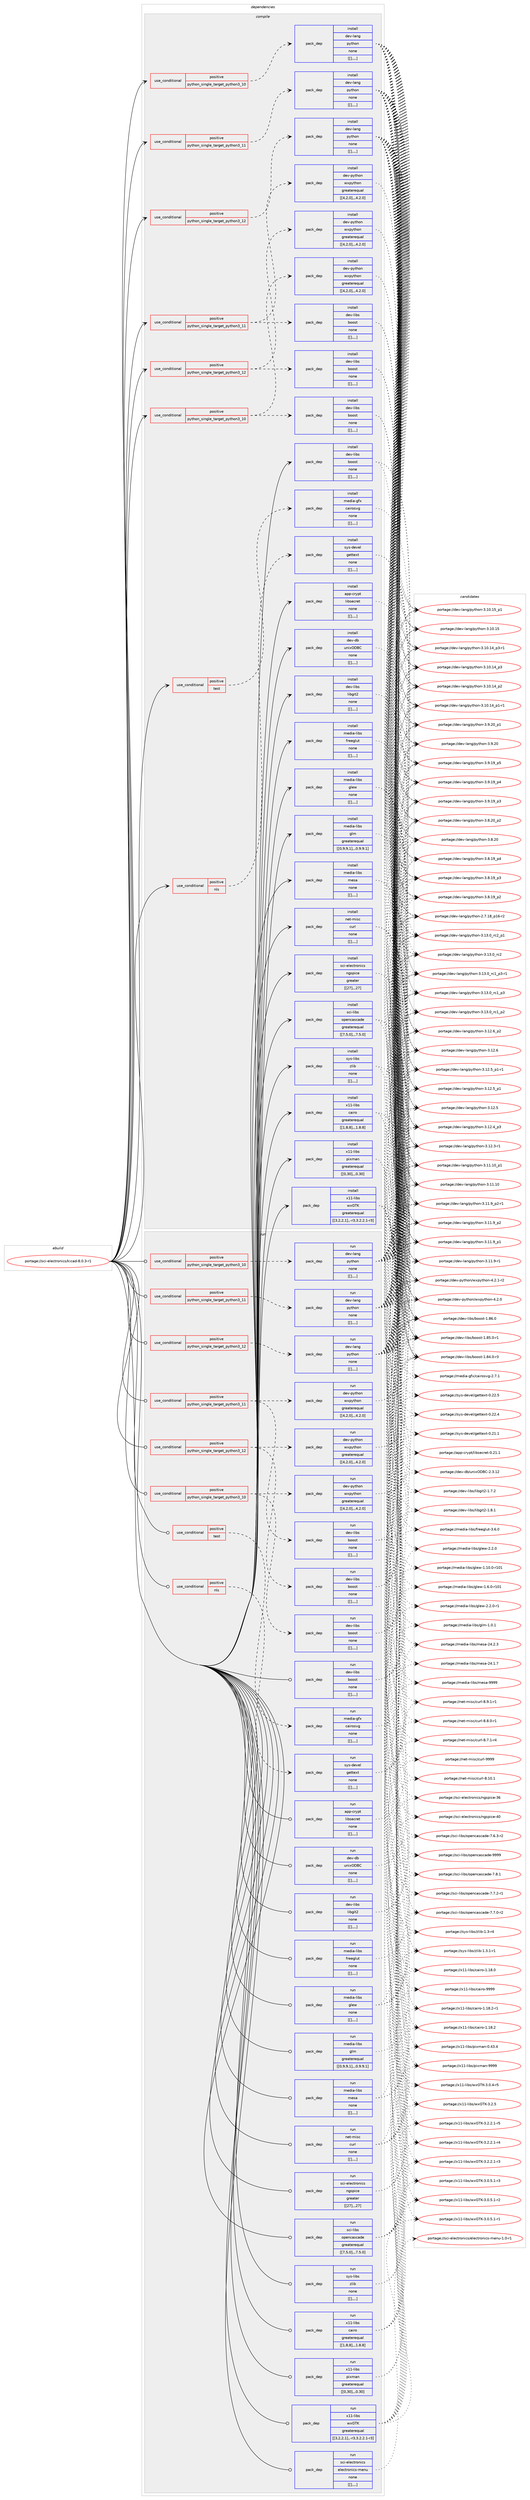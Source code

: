 digraph prolog {

# *************
# Graph options
# *************

newrank=true;
concentrate=true;
compound=true;
graph [rankdir=LR,fontname=Helvetica,fontsize=10,ranksep=1.5];#, ranksep=2.5, nodesep=0.2];
edge  [arrowhead=vee];
node  [fontname=Helvetica,fontsize=10];

# **********
# The ebuild
# **********

subgraph cluster_leftcol {
color=gray;
label=<<i>ebuild</i>>;
id [label="portage://sci-electronics/kicad-8.0.3-r1", color=red, width=4, href="../sci-electronics/kicad-8.0.3-r1.svg"];
}

# ****************
# The dependencies
# ****************

subgraph cluster_midcol {
color=gray;
label=<<i>dependencies</i>>;
subgraph cluster_compile {
fillcolor="#eeeeee";
style=filled;
label=<<i>compile</i>>;
subgraph cond108035 {
dependency404806 [label=<<TABLE BORDER="0" CELLBORDER="1" CELLSPACING="0" CELLPADDING="4"><TR><TD ROWSPAN="3" CELLPADDING="10">use_conditional</TD></TR><TR><TD>positive</TD></TR><TR><TD>nls</TD></TR></TABLE>>, shape=none, color=red];
subgraph pack293911 {
dependency404807 [label=<<TABLE BORDER="0" CELLBORDER="1" CELLSPACING="0" CELLPADDING="4" WIDTH="220"><TR><TD ROWSPAN="6" CELLPADDING="30">pack_dep</TD></TR><TR><TD WIDTH="110">install</TD></TR><TR><TD>sys-devel</TD></TR><TR><TD>gettext</TD></TR><TR><TD>none</TD></TR><TR><TD>[[],,,,]</TD></TR></TABLE>>, shape=none, color=blue];
}
dependency404806:e -> dependency404807:w [weight=20,style="dashed",arrowhead="vee"];
}
id:e -> dependency404806:w [weight=20,style="solid",arrowhead="vee"];
subgraph cond108036 {
dependency404808 [label=<<TABLE BORDER="0" CELLBORDER="1" CELLSPACING="0" CELLPADDING="4"><TR><TD ROWSPAN="3" CELLPADDING="10">use_conditional</TD></TR><TR><TD>positive</TD></TR><TR><TD>python_single_target_python3_10</TD></TR></TABLE>>, shape=none, color=red];
subgraph pack293912 {
dependency404809 [label=<<TABLE BORDER="0" CELLBORDER="1" CELLSPACING="0" CELLPADDING="4" WIDTH="220"><TR><TD ROWSPAN="6" CELLPADDING="30">pack_dep</TD></TR><TR><TD WIDTH="110">install</TD></TR><TR><TD>dev-lang</TD></TR><TR><TD>python</TD></TR><TR><TD>none</TD></TR><TR><TD>[[],,,,]</TD></TR></TABLE>>, shape=none, color=blue];
}
dependency404808:e -> dependency404809:w [weight=20,style="dashed",arrowhead="vee"];
}
id:e -> dependency404808:w [weight=20,style="solid",arrowhead="vee"];
subgraph cond108037 {
dependency404810 [label=<<TABLE BORDER="0" CELLBORDER="1" CELLSPACING="0" CELLPADDING="4"><TR><TD ROWSPAN="3" CELLPADDING="10">use_conditional</TD></TR><TR><TD>positive</TD></TR><TR><TD>python_single_target_python3_10</TD></TR></TABLE>>, shape=none, color=red];
subgraph pack293913 {
dependency404811 [label=<<TABLE BORDER="0" CELLBORDER="1" CELLSPACING="0" CELLPADDING="4" WIDTH="220"><TR><TD ROWSPAN="6" CELLPADDING="30">pack_dep</TD></TR><TR><TD WIDTH="110">install</TD></TR><TR><TD>dev-libs</TD></TR><TR><TD>boost</TD></TR><TR><TD>none</TD></TR><TR><TD>[[],,,,]</TD></TR></TABLE>>, shape=none, color=blue];
}
dependency404810:e -> dependency404811:w [weight=20,style="dashed",arrowhead="vee"];
subgraph pack293914 {
dependency404812 [label=<<TABLE BORDER="0" CELLBORDER="1" CELLSPACING="0" CELLPADDING="4" WIDTH="220"><TR><TD ROWSPAN="6" CELLPADDING="30">pack_dep</TD></TR><TR><TD WIDTH="110">install</TD></TR><TR><TD>dev-python</TD></TR><TR><TD>wxpython</TD></TR><TR><TD>greaterequal</TD></TR><TR><TD>[[4,2,0],,,4.2.0]</TD></TR></TABLE>>, shape=none, color=blue];
}
dependency404810:e -> dependency404812:w [weight=20,style="dashed",arrowhead="vee"];
}
id:e -> dependency404810:w [weight=20,style="solid",arrowhead="vee"];
subgraph cond108038 {
dependency404813 [label=<<TABLE BORDER="0" CELLBORDER="1" CELLSPACING="0" CELLPADDING="4"><TR><TD ROWSPAN="3" CELLPADDING="10">use_conditional</TD></TR><TR><TD>positive</TD></TR><TR><TD>python_single_target_python3_11</TD></TR></TABLE>>, shape=none, color=red];
subgraph pack293915 {
dependency404814 [label=<<TABLE BORDER="0" CELLBORDER="1" CELLSPACING="0" CELLPADDING="4" WIDTH="220"><TR><TD ROWSPAN="6" CELLPADDING="30">pack_dep</TD></TR><TR><TD WIDTH="110">install</TD></TR><TR><TD>dev-lang</TD></TR><TR><TD>python</TD></TR><TR><TD>none</TD></TR><TR><TD>[[],,,,]</TD></TR></TABLE>>, shape=none, color=blue];
}
dependency404813:e -> dependency404814:w [weight=20,style="dashed",arrowhead="vee"];
}
id:e -> dependency404813:w [weight=20,style="solid",arrowhead="vee"];
subgraph cond108039 {
dependency404815 [label=<<TABLE BORDER="0" CELLBORDER="1" CELLSPACING="0" CELLPADDING="4"><TR><TD ROWSPAN="3" CELLPADDING="10">use_conditional</TD></TR><TR><TD>positive</TD></TR><TR><TD>python_single_target_python3_11</TD></TR></TABLE>>, shape=none, color=red];
subgraph pack293916 {
dependency404816 [label=<<TABLE BORDER="0" CELLBORDER="1" CELLSPACING="0" CELLPADDING="4" WIDTH="220"><TR><TD ROWSPAN="6" CELLPADDING="30">pack_dep</TD></TR><TR><TD WIDTH="110">install</TD></TR><TR><TD>dev-libs</TD></TR><TR><TD>boost</TD></TR><TR><TD>none</TD></TR><TR><TD>[[],,,,]</TD></TR></TABLE>>, shape=none, color=blue];
}
dependency404815:e -> dependency404816:w [weight=20,style="dashed",arrowhead="vee"];
subgraph pack293917 {
dependency404817 [label=<<TABLE BORDER="0" CELLBORDER="1" CELLSPACING="0" CELLPADDING="4" WIDTH="220"><TR><TD ROWSPAN="6" CELLPADDING="30">pack_dep</TD></TR><TR><TD WIDTH="110">install</TD></TR><TR><TD>dev-python</TD></TR><TR><TD>wxpython</TD></TR><TR><TD>greaterequal</TD></TR><TR><TD>[[4,2,0],,,4.2.0]</TD></TR></TABLE>>, shape=none, color=blue];
}
dependency404815:e -> dependency404817:w [weight=20,style="dashed",arrowhead="vee"];
}
id:e -> dependency404815:w [weight=20,style="solid",arrowhead="vee"];
subgraph cond108040 {
dependency404818 [label=<<TABLE BORDER="0" CELLBORDER="1" CELLSPACING="0" CELLPADDING="4"><TR><TD ROWSPAN="3" CELLPADDING="10">use_conditional</TD></TR><TR><TD>positive</TD></TR><TR><TD>python_single_target_python3_12</TD></TR></TABLE>>, shape=none, color=red];
subgraph pack293918 {
dependency404819 [label=<<TABLE BORDER="0" CELLBORDER="1" CELLSPACING="0" CELLPADDING="4" WIDTH="220"><TR><TD ROWSPAN="6" CELLPADDING="30">pack_dep</TD></TR><TR><TD WIDTH="110">install</TD></TR><TR><TD>dev-lang</TD></TR><TR><TD>python</TD></TR><TR><TD>none</TD></TR><TR><TD>[[],,,,]</TD></TR></TABLE>>, shape=none, color=blue];
}
dependency404818:e -> dependency404819:w [weight=20,style="dashed",arrowhead="vee"];
}
id:e -> dependency404818:w [weight=20,style="solid",arrowhead="vee"];
subgraph cond108041 {
dependency404820 [label=<<TABLE BORDER="0" CELLBORDER="1" CELLSPACING="0" CELLPADDING="4"><TR><TD ROWSPAN="3" CELLPADDING="10">use_conditional</TD></TR><TR><TD>positive</TD></TR><TR><TD>python_single_target_python3_12</TD></TR></TABLE>>, shape=none, color=red];
subgraph pack293919 {
dependency404821 [label=<<TABLE BORDER="0" CELLBORDER="1" CELLSPACING="0" CELLPADDING="4" WIDTH="220"><TR><TD ROWSPAN="6" CELLPADDING="30">pack_dep</TD></TR><TR><TD WIDTH="110">install</TD></TR><TR><TD>dev-libs</TD></TR><TR><TD>boost</TD></TR><TR><TD>none</TD></TR><TR><TD>[[],,,,]</TD></TR></TABLE>>, shape=none, color=blue];
}
dependency404820:e -> dependency404821:w [weight=20,style="dashed",arrowhead="vee"];
subgraph pack293920 {
dependency404822 [label=<<TABLE BORDER="0" CELLBORDER="1" CELLSPACING="0" CELLPADDING="4" WIDTH="220"><TR><TD ROWSPAN="6" CELLPADDING="30">pack_dep</TD></TR><TR><TD WIDTH="110">install</TD></TR><TR><TD>dev-python</TD></TR><TR><TD>wxpython</TD></TR><TR><TD>greaterequal</TD></TR><TR><TD>[[4,2,0],,,4.2.0]</TD></TR></TABLE>>, shape=none, color=blue];
}
dependency404820:e -> dependency404822:w [weight=20,style="dashed",arrowhead="vee"];
}
id:e -> dependency404820:w [weight=20,style="solid",arrowhead="vee"];
subgraph cond108042 {
dependency404823 [label=<<TABLE BORDER="0" CELLBORDER="1" CELLSPACING="0" CELLPADDING="4"><TR><TD ROWSPAN="3" CELLPADDING="10">use_conditional</TD></TR><TR><TD>positive</TD></TR><TR><TD>test</TD></TR></TABLE>>, shape=none, color=red];
subgraph pack293921 {
dependency404824 [label=<<TABLE BORDER="0" CELLBORDER="1" CELLSPACING="0" CELLPADDING="4" WIDTH="220"><TR><TD ROWSPAN="6" CELLPADDING="30">pack_dep</TD></TR><TR><TD WIDTH="110">install</TD></TR><TR><TD>media-gfx</TD></TR><TR><TD>cairosvg</TD></TR><TR><TD>none</TD></TR><TR><TD>[[],,,,]</TD></TR></TABLE>>, shape=none, color=blue];
}
dependency404823:e -> dependency404824:w [weight=20,style="dashed",arrowhead="vee"];
}
id:e -> dependency404823:w [weight=20,style="solid",arrowhead="vee"];
subgraph pack293922 {
dependency404825 [label=<<TABLE BORDER="0" CELLBORDER="1" CELLSPACING="0" CELLPADDING="4" WIDTH="220"><TR><TD ROWSPAN="6" CELLPADDING="30">pack_dep</TD></TR><TR><TD WIDTH="110">install</TD></TR><TR><TD>app-crypt</TD></TR><TR><TD>libsecret</TD></TR><TR><TD>none</TD></TR><TR><TD>[[],,,,]</TD></TR></TABLE>>, shape=none, color=blue];
}
id:e -> dependency404825:w [weight=20,style="solid",arrowhead="vee"];
subgraph pack293923 {
dependency404826 [label=<<TABLE BORDER="0" CELLBORDER="1" CELLSPACING="0" CELLPADDING="4" WIDTH="220"><TR><TD ROWSPAN="6" CELLPADDING="30">pack_dep</TD></TR><TR><TD WIDTH="110">install</TD></TR><TR><TD>dev-db</TD></TR><TR><TD>unixODBC</TD></TR><TR><TD>none</TD></TR><TR><TD>[[],,,,]</TD></TR></TABLE>>, shape=none, color=blue];
}
id:e -> dependency404826:w [weight=20,style="solid",arrowhead="vee"];
subgraph pack293924 {
dependency404827 [label=<<TABLE BORDER="0" CELLBORDER="1" CELLSPACING="0" CELLPADDING="4" WIDTH="220"><TR><TD ROWSPAN="6" CELLPADDING="30">pack_dep</TD></TR><TR><TD WIDTH="110">install</TD></TR><TR><TD>dev-libs</TD></TR><TR><TD>boost</TD></TR><TR><TD>none</TD></TR><TR><TD>[[],,,,]</TD></TR></TABLE>>, shape=none, color=blue];
}
id:e -> dependency404827:w [weight=20,style="solid",arrowhead="vee"];
subgraph pack293925 {
dependency404828 [label=<<TABLE BORDER="0" CELLBORDER="1" CELLSPACING="0" CELLPADDING="4" WIDTH="220"><TR><TD ROWSPAN="6" CELLPADDING="30">pack_dep</TD></TR><TR><TD WIDTH="110">install</TD></TR><TR><TD>dev-libs</TD></TR><TR><TD>libgit2</TD></TR><TR><TD>none</TD></TR><TR><TD>[[],,,,]</TD></TR></TABLE>>, shape=none, color=blue];
}
id:e -> dependency404828:w [weight=20,style="solid",arrowhead="vee"];
subgraph pack293926 {
dependency404829 [label=<<TABLE BORDER="0" CELLBORDER="1" CELLSPACING="0" CELLPADDING="4" WIDTH="220"><TR><TD ROWSPAN="6" CELLPADDING="30">pack_dep</TD></TR><TR><TD WIDTH="110">install</TD></TR><TR><TD>media-libs</TD></TR><TR><TD>freeglut</TD></TR><TR><TD>none</TD></TR><TR><TD>[[],,,,]</TD></TR></TABLE>>, shape=none, color=blue];
}
id:e -> dependency404829:w [weight=20,style="solid",arrowhead="vee"];
subgraph pack293927 {
dependency404830 [label=<<TABLE BORDER="0" CELLBORDER="1" CELLSPACING="0" CELLPADDING="4" WIDTH="220"><TR><TD ROWSPAN="6" CELLPADDING="30">pack_dep</TD></TR><TR><TD WIDTH="110">install</TD></TR><TR><TD>media-libs</TD></TR><TR><TD>glew</TD></TR><TR><TD>none</TD></TR><TR><TD>[[],,,,]</TD></TR></TABLE>>, shape=none, color=blue];
}
id:e -> dependency404830:w [weight=20,style="solid",arrowhead="vee"];
subgraph pack293928 {
dependency404831 [label=<<TABLE BORDER="0" CELLBORDER="1" CELLSPACING="0" CELLPADDING="4" WIDTH="220"><TR><TD ROWSPAN="6" CELLPADDING="30">pack_dep</TD></TR><TR><TD WIDTH="110">install</TD></TR><TR><TD>media-libs</TD></TR><TR><TD>glm</TD></TR><TR><TD>greaterequal</TD></TR><TR><TD>[[0,9,9,1],,,0.9.9.1]</TD></TR></TABLE>>, shape=none, color=blue];
}
id:e -> dependency404831:w [weight=20,style="solid",arrowhead="vee"];
subgraph pack293929 {
dependency404832 [label=<<TABLE BORDER="0" CELLBORDER="1" CELLSPACING="0" CELLPADDING="4" WIDTH="220"><TR><TD ROWSPAN="6" CELLPADDING="30">pack_dep</TD></TR><TR><TD WIDTH="110">install</TD></TR><TR><TD>media-libs</TD></TR><TR><TD>mesa</TD></TR><TR><TD>none</TD></TR><TR><TD>[[],,,,]</TD></TR></TABLE>>, shape=none, color=blue];
}
id:e -> dependency404832:w [weight=20,style="solid",arrowhead="vee"];
subgraph pack293930 {
dependency404833 [label=<<TABLE BORDER="0" CELLBORDER="1" CELLSPACING="0" CELLPADDING="4" WIDTH="220"><TR><TD ROWSPAN="6" CELLPADDING="30">pack_dep</TD></TR><TR><TD WIDTH="110">install</TD></TR><TR><TD>net-misc</TD></TR><TR><TD>curl</TD></TR><TR><TD>none</TD></TR><TR><TD>[[],,,,]</TD></TR></TABLE>>, shape=none, color=blue];
}
id:e -> dependency404833:w [weight=20,style="solid",arrowhead="vee"];
subgraph pack293931 {
dependency404834 [label=<<TABLE BORDER="0" CELLBORDER="1" CELLSPACING="0" CELLPADDING="4" WIDTH="220"><TR><TD ROWSPAN="6" CELLPADDING="30">pack_dep</TD></TR><TR><TD WIDTH="110">install</TD></TR><TR><TD>sci-electronics</TD></TR><TR><TD>ngspice</TD></TR><TR><TD>greater</TD></TR><TR><TD>[[27],,,27]</TD></TR></TABLE>>, shape=none, color=blue];
}
id:e -> dependency404834:w [weight=20,style="solid",arrowhead="vee"];
subgraph pack293932 {
dependency404835 [label=<<TABLE BORDER="0" CELLBORDER="1" CELLSPACING="0" CELLPADDING="4" WIDTH="220"><TR><TD ROWSPAN="6" CELLPADDING="30">pack_dep</TD></TR><TR><TD WIDTH="110">install</TD></TR><TR><TD>sci-libs</TD></TR><TR><TD>opencascade</TD></TR><TR><TD>greaterequal</TD></TR><TR><TD>[[7,5,0],,,7.5.0]</TD></TR></TABLE>>, shape=none, color=blue];
}
id:e -> dependency404835:w [weight=20,style="solid",arrowhead="vee"];
subgraph pack293933 {
dependency404836 [label=<<TABLE BORDER="0" CELLBORDER="1" CELLSPACING="0" CELLPADDING="4" WIDTH="220"><TR><TD ROWSPAN="6" CELLPADDING="30">pack_dep</TD></TR><TR><TD WIDTH="110">install</TD></TR><TR><TD>sys-libs</TD></TR><TR><TD>zlib</TD></TR><TR><TD>none</TD></TR><TR><TD>[[],,,,]</TD></TR></TABLE>>, shape=none, color=blue];
}
id:e -> dependency404836:w [weight=20,style="solid",arrowhead="vee"];
subgraph pack293934 {
dependency404837 [label=<<TABLE BORDER="0" CELLBORDER="1" CELLSPACING="0" CELLPADDING="4" WIDTH="220"><TR><TD ROWSPAN="6" CELLPADDING="30">pack_dep</TD></TR><TR><TD WIDTH="110">install</TD></TR><TR><TD>x11-libs</TD></TR><TR><TD>cairo</TD></TR><TR><TD>greaterequal</TD></TR><TR><TD>[[1,8,8],,,1.8.8]</TD></TR></TABLE>>, shape=none, color=blue];
}
id:e -> dependency404837:w [weight=20,style="solid",arrowhead="vee"];
subgraph pack293935 {
dependency404838 [label=<<TABLE BORDER="0" CELLBORDER="1" CELLSPACING="0" CELLPADDING="4" WIDTH="220"><TR><TD ROWSPAN="6" CELLPADDING="30">pack_dep</TD></TR><TR><TD WIDTH="110">install</TD></TR><TR><TD>x11-libs</TD></TR><TR><TD>pixman</TD></TR><TR><TD>greaterequal</TD></TR><TR><TD>[[0,30],,,0.30]</TD></TR></TABLE>>, shape=none, color=blue];
}
id:e -> dependency404838:w [weight=20,style="solid",arrowhead="vee"];
subgraph pack293936 {
dependency404839 [label=<<TABLE BORDER="0" CELLBORDER="1" CELLSPACING="0" CELLPADDING="4" WIDTH="220"><TR><TD ROWSPAN="6" CELLPADDING="30">pack_dep</TD></TR><TR><TD WIDTH="110">install</TD></TR><TR><TD>x11-libs</TD></TR><TR><TD>wxGTK</TD></TR><TR><TD>greaterequal</TD></TR><TR><TD>[[3,2,2,1],,-r3,3.2.2.1-r3]</TD></TR></TABLE>>, shape=none, color=blue];
}
id:e -> dependency404839:w [weight=20,style="solid",arrowhead="vee"];
}
subgraph cluster_compileandrun {
fillcolor="#eeeeee";
style=filled;
label=<<i>compile and run</i>>;
}
subgraph cluster_run {
fillcolor="#eeeeee";
style=filled;
label=<<i>run</i>>;
subgraph cond108043 {
dependency404840 [label=<<TABLE BORDER="0" CELLBORDER="1" CELLSPACING="0" CELLPADDING="4"><TR><TD ROWSPAN="3" CELLPADDING="10">use_conditional</TD></TR><TR><TD>positive</TD></TR><TR><TD>nls</TD></TR></TABLE>>, shape=none, color=red];
subgraph pack293937 {
dependency404841 [label=<<TABLE BORDER="0" CELLBORDER="1" CELLSPACING="0" CELLPADDING="4" WIDTH="220"><TR><TD ROWSPAN="6" CELLPADDING="30">pack_dep</TD></TR><TR><TD WIDTH="110">run</TD></TR><TR><TD>sys-devel</TD></TR><TR><TD>gettext</TD></TR><TR><TD>none</TD></TR><TR><TD>[[],,,,]</TD></TR></TABLE>>, shape=none, color=blue];
}
dependency404840:e -> dependency404841:w [weight=20,style="dashed",arrowhead="vee"];
}
id:e -> dependency404840:w [weight=20,style="solid",arrowhead="odot"];
subgraph cond108044 {
dependency404842 [label=<<TABLE BORDER="0" CELLBORDER="1" CELLSPACING="0" CELLPADDING="4"><TR><TD ROWSPAN="3" CELLPADDING="10">use_conditional</TD></TR><TR><TD>positive</TD></TR><TR><TD>python_single_target_python3_10</TD></TR></TABLE>>, shape=none, color=red];
subgraph pack293938 {
dependency404843 [label=<<TABLE BORDER="0" CELLBORDER="1" CELLSPACING="0" CELLPADDING="4" WIDTH="220"><TR><TD ROWSPAN="6" CELLPADDING="30">pack_dep</TD></TR><TR><TD WIDTH="110">run</TD></TR><TR><TD>dev-lang</TD></TR><TR><TD>python</TD></TR><TR><TD>none</TD></TR><TR><TD>[[],,,,]</TD></TR></TABLE>>, shape=none, color=blue];
}
dependency404842:e -> dependency404843:w [weight=20,style="dashed",arrowhead="vee"];
}
id:e -> dependency404842:w [weight=20,style="solid",arrowhead="odot"];
subgraph cond108045 {
dependency404844 [label=<<TABLE BORDER="0" CELLBORDER="1" CELLSPACING="0" CELLPADDING="4"><TR><TD ROWSPAN="3" CELLPADDING="10">use_conditional</TD></TR><TR><TD>positive</TD></TR><TR><TD>python_single_target_python3_10</TD></TR></TABLE>>, shape=none, color=red];
subgraph pack293939 {
dependency404845 [label=<<TABLE BORDER="0" CELLBORDER="1" CELLSPACING="0" CELLPADDING="4" WIDTH="220"><TR><TD ROWSPAN="6" CELLPADDING="30">pack_dep</TD></TR><TR><TD WIDTH="110">run</TD></TR><TR><TD>dev-libs</TD></TR><TR><TD>boost</TD></TR><TR><TD>none</TD></TR><TR><TD>[[],,,,]</TD></TR></TABLE>>, shape=none, color=blue];
}
dependency404844:e -> dependency404845:w [weight=20,style="dashed",arrowhead="vee"];
subgraph pack293940 {
dependency404846 [label=<<TABLE BORDER="0" CELLBORDER="1" CELLSPACING="0" CELLPADDING="4" WIDTH="220"><TR><TD ROWSPAN="6" CELLPADDING="30">pack_dep</TD></TR><TR><TD WIDTH="110">run</TD></TR><TR><TD>dev-python</TD></TR><TR><TD>wxpython</TD></TR><TR><TD>greaterequal</TD></TR><TR><TD>[[4,2,0],,,4.2.0]</TD></TR></TABLE>>, shape=none, color=blue];
}
dependency404844:e -> dependency404846:w [weight=20,style="dashed",arrowhead="vee"];
}
id:e -> dependency404844:w [weight=20,style="solid",arrowhead="odot"];
subgraph cond108046 {
dependency404847 [label=<<TABLE BORDER="0" CELLBORDER="1" CELLSPACING="0" CELLPADDING="4"><TR><TD ROWSPAN="3" CELLPADDING="10">use_conditional</TD></TR><TR><TD>positive</TD></TR><TR><TD>python_single_target_python3_11</TD></TR></TABLE>>, shape=none, color=red];
subgraph pack293941 {
dependency404848 [label=<<TABLE BORDER="0" CELLBORDER="1" CELLSPACING="0" CELLPADDING="4" WIDTH="220"><TR><TD ROWSPAN="6" CELLPADDING="30">pack_dep</TD></TR><TR><TD WIDTH="110">run</TD></TR><TR><TD>dev-lang</TD></TR><TR><TD>python</TD></TR><TR><TD>none</TD></TR><TR><TD>[[],,,,]</TD></TR></TABLE>>, shape=none, color=blue];
}
dependency404847:e -> dependency404848:w [weight=20,style="dashed",arrowhead="vee"];
}
id:e -> dependency404847:w [weight=20,style="solid",arrowhead="odot"];
subgraph cond108047 {
dependency404849 [label=<<TABLE BORDER="0" CELLBORDER="1" CELLSPACING="0" CELLPADDING="4"><TR><TD ROWSPAN="3" CELLPADDING="10">use_conditional</TD></TR><TR><TD>positive</TD></TR><TR><TD>python_single_target_python3_11</TD></TR></TABLE>>, shape=none, color=red];
subgraph pack293942 {
dependency404850 [label=<<TABLE BORDER="0" CELLBORDER="1" CELLSPACING="0" CELLPADDING="4" WIDTH="220"><TR><TD ROWSPAN="6" CELLPADDING="30">pack_dep</TD></TR><TR><TD WIDTH="110">run</TD></TR><TR><TD>dev-libs</TD></TR><TR><TD>boost</TD></TR><TR><TD>none</TD></TR><TR><TD>[[],,,,]</TD></TR></TABLE>>, shape=none, color=blue];
}
dependency404849:e -> dependency404850:w [weight=20,style="dashed",arrowhead="vee"];
subgraph pack293943 {
dependency404851 [label=<<TABLE BORDER="0" CELLBORDER="1" CELLSPACING="0" CELLPADDING="4" WIDTH="220"><TR><TD ROWSPAN="6" CELLPADDING="30">pack_dep</TD></TR><TR><TD WIDTH="110">run</TD></TR><TR><TD>dev-python</TD></TR><TR><TD>wxpython</TD></TR><TR><TD>greaterequal</TD></TR><TR><TD>[[4,2,0],,,4.2.0]</TD></TR></TABLE>>, shape=none, color=blue];
}
dependency404849:e -> dependency404851:w [weight=20,style="dashed",arrowhead="vee"];
}
id:e -> dependency404849:w [weight=20,style="solid",arrowhead="odot"];
subgraph cond108048 {
dependency404852 [label=<<TABLE BORDER="0" CELLBORDER="1" CELLSPACING="0" CELLPADDING="4"><TR><TD ROWSPAN="3" CELLPADDING="10">use_conditional</TD></TR><TR><TD>positive</TD></TR><TR><TD>python_single_target_python3_12</TD></TR></TABLE>>, shape=none, color=red];
subgraph pack293944 {
dependency404853 [label=<<TABLE BORDER="0" CELLBORDER="1" CELLSPACING="0" CELLPADDING="4" WIDTH="220"><TR><TD ROWSPAN="6" CELLPADDING="30">pack_dep</TD></TR><TR><TD WIDTH="110">run</TD></TR><TR><TD>dev-lang</TD></TR><TR><TD>python</TD></TR><TR><TD>none</TD></TR><TR><TD>[[],,,,]</TD></TR></TABLE>>, shape=none, color=blue];
}
dependency404852:e -> dependency404853:w [weight=20,style="dashed",arrowhead="vee"];
}
id:e -> dependency404852:w [weight=20,style="solid",arrowhead="odot"];
subgraph cond108049 {
dependency404854 [label=<<TABLE BORDER="0" CELLBORDER="1" CELLSPACING="0" CELLPADDING="4"><TR><TD ROWSPAN="3" CELLPADDING="10">use_conditional</TD></TR><TR><TD>positive</TD></TR><TR><TD>python_single_target_python3_12</TD></TR></TABLE>>, shape=none, color=red];
subgraph pack293945 {
dependency404855 [label=<<TABLE BORDER="0" CELLBORDER="1" CELLSPACING="0" CELLPADDING="4" WIDTH="220"><TR><TD ROWSPAN="6" CELLPADDING="30">pack_dep</TD></TR><TR><TD WIDTH="110">run</TD></TR><TR><TD>dev-libs</TD></TR><TR><TD>boost</TD></TR><TR><TD>none</TD></TR><TR><TD>[[],,,,]</TD></TR></TABLE>>, shape=none, color=blue];
}
dependency404854:e -> dependency404855:w [weight=20,style="dashed",arrowhead="vee"];
subgraph pack293946 {
dependency404856 [label=<<TABLE BORDER="0" CELLBORDER="1" CELLSPACING="0" CELLPADDING="4" WIDTH="220"><TR><TD ROWSPAN="6" CELLPADDING="30">pack_dep</TD></TR><TR><TD WIDTH="110">run</TD></TR><TR><TD>dev-python</TD></TR><TR><TD>wxpython</TD></TR><TR><TD>greaterequal</TD></TR><TR><TD>[[4,2,0],,,4.2.0]</TD></TR></TABLE>>, shape=none, color=blue];
}
dependency404854:e -> dependency404856:w [weight=20,style="dashed",arrowhead="vee"];
}
id:e -> dependency404854:w [weight=20,style="solid",arrowhead="odot"];
subgraph cond108050 {
dependency404857 [label=<<TABLE BORDER="0" CELLBORDER="1" CELLSPACING="0" CELLPADDING="4"><TR><TD ROWSPAN="3" CELLPADDING="10">use_conditional</TD></TR><TR><TD>positive</TD></TR><TR><TD>test</TD></TR></TABLE>>, shape=none, color=red];
subgraph pack293947 {
dependency404858 [label=<<TABLE BORDER="0" CELLBORDER="1" CELLSPACING="0" CELLPADDING="4" WIDTH="220"><TR><TD ROWSPAN="6" CELLPADDING="30">pack_dep</TD></TR><TR><TD WIDTH="110">run</TD></TR><TR><TD>media-gfx</TD></TR><TR><TD>cairosvg</TD></TR><TR><TD>none</TD></TR><TR><TD>[[],,,,]</TD></TR></TABLE>>, shape=none, color=blue];
}
dependency404857:e -> dependency404858:w [weight=20,style="dashed",arrowhead="vee"];
}
id:e -> dependency404857:w [weight=20,style="solid",arrowhead="odot"];
subgraph pack293948 {
dependency404859 [label=<<TABLE BORDER="0" CELLBORDER="1" CELLSPACING="0" CELLPADDING="4" WIDTH="220"><TR><TD ROWSPAN="6" CELLPADDING="30">pack_dep</TD></TR><TR><TD WIDTH="110">run</TD></TR><TR><TD>app-crypt</TD></TR><TR><TD>libsecret</TD></TR><TR><TD>none</TD></TR><TR><TD>[[],,,,]</TD></TR></TABLE>>, shape=none, color=blue];
}
id:e -> dependency404859:w [weight=20,style="solid",arrowhead="odot"];
subgraph pack293949 {
dependency404860 [label=<<TABLE BORDER="0" CELLBORDER="1" CELLSPACING="0" CELLPADDING="4" WIDTH="220"><TR><TD ROWSPAN="6" CELLPADDING="30">pack_dep</TD></TR><TR><TD WIDTH="110">run</TD></TR><TR><TD>dev-db</TD></TR><TR><TD>unixODBC</TD></TR><TR><TD>none</TD></TR><TR><TD>[[],,,,]</TD></TR></TABLE>>, shape=none, color=blue];
}
id:e -> dependency404860:w [weight=20,style="solid",arrowhead="odot"];
subgraph pack293950 {
dependency404861 [label=<<TABLE BORDER="0" CELLBORDER="1" CELLSPACING="0" CELLPADDING="4" WIDTH="220"><TR><TD ROWSPAN="6" CELLPADDING="30">pack_dep</TD></TR><TR><TD WIDTH="110">run</TD></TR><TR><TD>dev-libs</TD></TR><TR><TD>boost</TD></TR><TR><TD>none</TD></TR><TR><TD>[[],,,,]</TD></TR></TABLE>>, shape=none, color=blue];
}
id:e -> dependency404861:w [weight=20,style="solid",arrowhead="odot"];
subgraph pack293951 {
dependency404862 [label=<<TABLE BORDER="0" CELLBORDER="1" CELLSPACING="0" CELLPADDING="4" WIDTH="220"><TR><TD ROWSPAN="6" CELLPADDING="30">pack_dep</TD></TR><TR><TD WIDTH="110">run</TD></TR><TR><TD>dev-libs</TD></TR><TR><TD>libgit2</TD></TR><TR><TD>none</TD></TR><TR><TD>[[],,,,]</TD></TR></TABLE>>, shape=none, color=blue];
}
id:e -> dependency404862:w [weight=20,style="solid",arrowhead="odot"];
subgraph pack293952 {
dependency404863 [label=<<TABLE BORDER="0" CELLBORDER="1" CELLSPACING="0" CELLPADDING="4" WIDTH="220"><TR><TD ROWSPAN="6" CELLPADDING="30">pack_dep</TD></TR><TR><TD WIDTH="110">run</TD></TR><TR><TD>media-libs</TD></TR><TR><TD>freeglut</TD></TR><TR><TD>none</TD></TR><TR><TD>[[],,,,]</TD></TR></TABLE>>, shape=none, color=blue];
}
id:e -> dependency404863:w [weight=20,style="solid",arrowhead="odot"];
subgraph pack293953 {
dependency404864 [label=<<TABLE BORDER="0" CELLBORDER="1" CELLSPACING="0" CELLPADDING="4" WIDTH="220"><TR><TD ROWSPAN="6" CELLPADDING="30">pack_dep</TD></TR><TR><TD WIDTH="110">run</TD></TR><TR><TD>media-libs</TD></TR><TR><TD>glew</TD></TR><TR><TD>none</TD></TR><TR><TD>[[],,,,]</TD></TR></TABLE>>, shape=none, color=blue];
}
id:e -> dependency404864:w [weight=20,style="solid",arrowhead="odot"];
subgraph pack293954 {
dependency404865 [label=<<TABLE BORDER="0" CELLBORDER="1" CELLSPACING="0" CELLPADDING="4" WIDTH="220"><TR><TD ROWSPAN="6" CELLPADDING="30">pack_dep</TD></TR><TR><TD WIDTH="110">run</TD></TR><TR><TD>media-libs</TD></TR><TR><TD>glm</TD></TR><TR><TD>greaterequal</TD></TR><TR><TD>[[0,9,9,1],,,0.9.9.1]</TD></TR></TABLE>>, shape=none, color=blue];
}
id:e -> dependency404865:w [weight=20,style="solid",arrowhead="odot"];
subgraph pack293955 {
dependency404866 [label=<<TABLE BORDER="0" CELLBORDER="1" CELLSPACING="0" CELLPADDING="4" WIDTH="220"><TR><TD ROWSPAN="6" CELLPADDING="30">pack_dep</TD></TR><TR><TD WIDTH="110">run</TD></TR><TR><TD>media-libs</TD></TR><TR><TD>mesa</TD></TR><TR><TD>none</TD></TR><TR><TD>[[],,,,]</TD></TR></TABLE>>, shape=none, color=blue];
}
id:e -> dependency404866:w [weight=20,style="solid",arrowhead="odot"];
subgraph pack293956 {
dependency404867 [label=<<TABLE BORDER="0" CELLBORDER="1" CELLSPACING="0" CELLPADDING="4" WIDTH="220"><TR><TD ROWSPAN="6" CELLPADDING="30">pack_dep</TD></TR><TR><TD WIDTH="110">run</TD></TR><TR><TD>net-misc</TD></TR><TR><TD>curl</TD></TR><TR><TD>none</TD></TR><TR><TD>[[],,,,]</TD></TR></TABLE>>, shape=none, color=blue];
}
id:e -> dependency404867:w [weight=20,style="solid",arrowhead="odot"];
subgraph pack293957 {
dependency404868 [label=<<TABLE BORDER="0" CELLBORDER="1" CELLSPACING="0" CELLPADDING="4" WIDTH="220"><TR><TD ROWSPAN="6" CELLPADDING="30">pack_dep</TD></TR><TR><TD WIDTH="110">run</TD></TR><TR><TD>sci-electronics</TD></TR><TR><TD>electronics-menu</TD></TR><TR><TD>none</TD></TR><TR><TD>[[],,,,]</TD></TR></TABLE>>, shape=none, color=blue];
}
id:e -> dependency404868:w [weight=20,style="solid",arrowhead="odot"];
subgraph pack293958 {
dependency404869 [label=<<TABLE BORDER="0" CELLBORDER="1" CELLSPACING="0" CELLPADDING="4" WIDTH="220"><TR><TD ROWSPAN="6" CELLPADDING="30">pack_dep</TD></TR><TR><TD WIDTH="110">run</TD></TR><TR><TD>sci-electronics</TD></TR><TR><TD>ngspice</TD></TR><TR><TD>greater</TD></TR><TR><TD>[[27],,,27]</TD></TR></TABLE>>, shape=none, color=blue];
}
id:e -> dependency404869:w [weight=20,style="solid",arrowhead="odot"];
subgraph pack293959 {
dependency404870 [label=<<TABLE BORDER="0" CELLBORDER="1" CELLSPACING="0" CELLPADDING="4" WIDTH="220"><TR><TD ROWSPAN="6" CELLPADDING="30">pack_dep</TD></TR><TR><TD WIDTH="110">run</TD></TR><TR><TD>sci-libs</TD></TR><TR><TD>opencascade</TD></TR><TR><TD>greaterequal</TD></TR><TR><TD>[[7,5,0],,,7.5.0]</TD></TR></TABLE>>, shape=none, color=blue];
}
id:e -> dependency404870:w [weight=20,style="solid",arrowhead="odot"];
subgraph pack293960 {
dependency404871 [label=<<TABLE BORDER="0" CELLBORDER="1" CELLSPACING="0" CELLPADDING="4" WIDTH="220"><TR><TD ROWSPAN="6" CELLPADDING="30">pack_dep</TD></TR><TR><TD WIDTH="110">run</TD></TR><TR><TD>sys-libs</TD></TR><TR><TD>zlib</TD></TR><TR><TD>none</TD></TR><TR><TD>[[],,,,]</TD></TR></TABLE>>, shape=none, color=blue];
}
id:e -> dependency404871:w [weight=20,style="solid",arrowhead="odot"];
subgraph pack293961 {
dependency404872 [label=<<TABLE BORDER="0" CELLBORDER="1" CELLSPACING="0" CELLPADDING="4" WIDTH="220"><TR><TD ROWSPAN="6" CELLPADDING="30">pack_dep</TD></TR><TR><TD WIDTH="110">run</TD></TR><TR><TD>x11-libs</TD></TR><TR><TD>cairo</TD></TR><TR><TD>greaterequal</TD></TR><TR><TD>[[1,8,8],,,1.8.8]</TD></TR></TABLE>>, shape=none, color=blue];
}
id:e -> dependency404872:w [weight=20,style="solid",arrowhead="odot"];
subgraph pack293962 {
dependency404873 [label=<<TABLE BORDER="0" CELLBORDER="1" CELLSPACING="0" CELLPADDING="4" WIDTH="220"><TR><TD ROWSPAN="6" CELLPADDING="30">pack_dep</TD></TR><TR><TD WIDTH="110">run</TD></TR><TR><TD>x11-libs</TD></TR><TR><TD>pixman</TD></TR><TR><TD>greaterequal</TD></TR><TR><TD>[[0,30],,,0.30]</TD></TR></TABLE>>, shape=none, color=blue];
}
id:e -> dependency404873:w [weight=20,style="solid",arrowhead="odot"];
subgraph pack293963 {
dependency404874 [label=<<TABLE BORDER="0" CELLBORDER="1" CELLSPACING="0" CELLPADDING="4" WIDTH="220"><TR><TD ROWSPAN="6" CELLPADDING="30">pack_dep</TD></TR><TR><TD WIDTH="110">run</TD></TR><TR><TD>x11-libs</TD></TR><TR><TD>wxGTK</TD></TR><TR><TD>greaterequal</TD></TR><TR><TD>[[3,2,2,1],,-r3,3.2.2.1-r3]</TD></TR></TABLE>>, shape=none, color=blue];
}
id:e -> dependency404874:w [weight=20,style="solid",arrowhead="odot"];
}
}

# **************
# The candidates
# **************

subgraph cluster_choices {
rank=same;
color=gray;
label=<<i>candidates</i>>;

subgraph choice293911 {
color=black;
nodesep=1;
choice115121115451001011181011084710310111611610112011645484650504653 [label="portage://sys-devel/gettext-0.22.5", color=red, width=4,href="../sys-devel/gettext-0.22.5.svg"];
choice115121115451001011181011084710310111611610112011645484650504652 [label="portage://sys-devel/gettext-0.22.4", color=red, width=4,href="../sys-devel/gettext-0.22.4.svg"];
choice115121115451001011181011084710310111611610112011645484650494649 [label="portage://sys-devel/gettext-0.21.1", color=red, width=4,href="../sys-devel/gettext-0.21.1.svg"];
dependency404807:e -> choice115121115451001011181011084710310111611610112011645484650504653:w [style=dotted,weight="100"];
dependency404807:e -> choice115121115451001011181011084710310111611610112011645484650504652:w [style=dotted,weight="100"];
dependency404807:e -> choice115121115451001011181011084710310111611610112011645484650494649:w [style=dotted,weight="100"];
}
subgraph choice293912 {
color=black;
nodesep=1;
choice100101118451089711010347112121116104111110455146495146489511499509511249 [label="portage://dev-lang/python-3.13.0_rc2_p1", color=red, width=4,href="../dev-lang/python-3.13.0_rc2_p1.svg"];
choice10010111845108971101034711212111610411111045514649514648951149950 [label="portage://dev-lang/python-3.13.0_rc2", color=red, width=4,href="../dev-lang/python-3.13.0_rc2.svg"];
choice1001011184510897110103471121211161041111104551464951464895114994995112514511449 [label="portage://dev-lang/python-3.13.0_rc1_p3-r1", color=red, width=4,href="../dev-lang/python-3.13.0_rc1_p3-r1.svg"];
choice100101118451089711010347112121116104111110455146495146489511499499511251 [label="portage://dev-lang/python-3.13.0_rc1_p3", color=red, width=4,href="../dev-lang/python-3.13.0_rc1_p3.svg"];
choice100101118451089711010347112121116104111110455146495146489511499499511250 [label="portage://dev-lang/python-3.13.0_rc1_p2", color=red, width=4,href="../dev-lang/python-3.13.0_rc1_p2.svg"];
choice100101118451089711010347112121116104111110455146495046549511250 [label="portage://dev-lang/python-3.12.6_p2", color=red, width=4,href="../dev-lang/python-3.12.6_p2.svg"];
choice10010111845108971101034711212111610411111045514649504654 [label="portage://dev-lang/python-3.12.6", color=red, width=4,href="../dev-lang/python-3.12.6.svg"];
choice1001011184510897110103471121211161041111104551464950465395112494511449 [label="portage://dev-lang/python-3.12.5_p1-r1", color=red, width=4,href="../dev-lang/python-3.12.5_p1-r1.svg"];
choice100101118451089711010347112121116104111110455146495046539511249 [label="portage://dev-lang/python-3.12.5_p1", color=red, width=4,href="../dev-lang/python-3.12.5_p1.svg"];
choice10010111845108971101034711212111610411111045514649504653 [label="portage://dev-lang/python-3.12.5", color=red, width=4,href="../dev-lang/python-3.12.5.svg"];
choice100101118451089711010347112121116104111110455146495046529511251 [label="portage://dev-lang/python-3.12.4_p3", color=red, width=4,href="../dev-lang/python-3.12.4_p3.svg"];
choice100101118451089711010347112121116104111110455146495046514511449 [label="portage://dev-lang/python-3.12.3-r1", color=red, width=4,href="../dev-lang/python-3.12.3-r1.svg"];
choice10010111845108971101034711212111610411111045514649494649489511249 [label="portage://dev-lang/python-3.11.10_p1", color=red, width=4,href="../dev-lang/python-3.11.10_p1.svg"];
choice1001011184510897110103471121211161041111104551464949464948 [label="portage://dev-lang/python-3.11.10", color=red, width=4,href="../dev-lang/python-3.11.10.svg"];
choice1001011184510897110103471121211161041111104551464949465795112504511449 [label="portage://dev-lang/python-3.11.9_p2-r1", color=red, width=4,href="../dev-lang/python-3.11.9_p2-r1.svg"];
choice100101118451089711010347112121116104111110455146494946579511250 [label="portage://dev-lang/python-3.11.9_p2", color=red, width=4,href="../dev-lang/python-3.11.9_p2.svg"];
choice100101118451089711010347112121116104111110455146494946579511249 [label="portage://dev-lang/python-3.11.9_p1", color=red, width=4,href="../dev-lang/python-3.11.9_p1.svg"];
choice100101118451089711010347112121116104111110455146494946574511449 [label="portage://dev-lang/python-3.11.9-r1", color=red, width=4,href="../dev-lang/python-3.11.9-r1.svg"];
choice10010111845108971101034711212111610411111045514649484649539511249 [label="portage://dev-lang/python-3.10.15_p1", color=red, width=4,href="../dev-lang/python-3.10.15_p1.svg"];
choice1001011184510897110103471121211161041111104551464948464953 [label="portage://dev-lang/python-3.10.15", color=red, width=4,href="../dev-lang/python-3.10.15.svg"];
choice100101118451089711010347112121116104111110455146494846495295112514511449 [label="portage://dev-lang/python-3.10.14_p3-r1", color=red, width=4,href="../dev-lang/python-3.10.14_p3-r1.svg"];
choice10010111845108971101034711212111610411111045514649484649529511251 [label="portage://dev-lang/python-3.10.14_p3", color=red, width=4,href="../dev-lang/python-3.10.14_p3.svg"];
choice10010111845108971101034711212111610411111045514649484649529511250 [label="portage://dev-lang/python-3.10.14_p2", color=red, width=4,href="../dev-lang/python-3.10.14_p2.svg"];
choice100101118451089711010347112121116104111110455146494846495295112494511449 [label="portage://dev-lang/python-3.10.14_p1-r1", color=red, width=4,href="../dev-lang/python-3.10.14_p1-r1.svg"];
choice100101118451089711010347112121116104111110455146574650489511249 [label="portage://dev-lang/python-3.9.20_p1", color=red, width=4,href="../dev-lang/python-3.9.20_p1.svg"];
choice10010111845108971101034711212111610411111045514657465048 [label="portage://dev-lang/python-3.9.20", color=red, width=4,href="../dev-lang/python-3.9.20.svg"];
choice100101118451089711010347112121116104111110455146574649579511253 [label="portage://dev-lang/python-3.9.19_p5", color=red, width=4,href="../dev-lang/python-3.9.19_p5.svg"];
choice100101118451089711010347112121116104111110455146574649579511252 [label="portage://dev-lang/python-3.9.19_p4", color=red, width=4,href="../dev-lang/python-3.9.19_p4.svg"];
choice100101118451089711010347112121116104111110455146574649579511251 [label="portage://dev-lang/python-3.9.19_p3", color=red, width=4,href="../dev-lang/python-3.9.19_p3.svg"];
choice100101118451089711010347112121116104111110455146564650489511250 [label="portage://dev-lang/python-3.8.20_p2", color=red, width=4,href="../dev-lang/python-3.8.20_p2.svg"];
choice10010111845108971101034711212111610411111045514656465048 [label="portage://dev-lang/python-3.8.20", color=red, width=4,href="../dev-lang/python-3.8.20.svg"];
choice100101118451089711010347112121116104111110455146564649579511252 [label="portage://dev-lang/python-3.8.19_p4", color=red, width=4,href="../dev-lang/python-3.8.19_p4.svg"];
choice100101118451089711010347112121116104111110455146564649579511251 [label="portage://dev-lang/python-3.8.19_p3", color=red, width=4,href="../dev-lang/python-3.8.19_p3.svg"];
choice100101118451089711010347112121116104111110455146564649579511250 [label="portage://dev-lang/python-3.8.19_p2", color=red, width=4,href="../dev-lang/python-3.8.19_p2.svg"];
choice100101118451089711010347112121116104111110455046554649569511249544511450 [label="portage://dev-lang/python-2.7.18_p16-r2", color=red, width=4,href="../dev-lang/python-2.7.18_p16-r2.svg"];
dependency404809:e -> choice100101118451089711010347112121116104111110455146495146489511499509511249:w [style=dotted,weight="100"];
dependency404809:e -> choice10010111845108971101034711212111610411111045514649514648951149950:w [style=dotted,weight="100"];
dependency404809:e -> choice1001011184510897110103471121211161041111104551464951464895114994995112514511449:w [style=dotted,weight="100"];
dependency404809:e -> choice100101118451089711010347112121116104111110455146495146489511499499511251:w [style=dotted,weight="100"];
dependency404809:e -> choice100101118451089711010347112121116104111110455146495146489511499499511250:w [style=dotted,weight="100"];
dependency404809:e -> choice100101118451089711010347112121116104111110455146495046549511250:w [style=dotted,weight="100"];
dependency404809:e -> choice10010111845108971101034711212111610411111045514649504654:w [style=dotted,weight="100"];
dependency404809:e -> choice1001011184510897110103471121211161041111104551464950465395112494511449:w [style=dotted,weight="100"];
dependency404809:e -> choice100101118451089711010347112121116104111110455146495046539511249:w [style=dotted,weight="100"];
dependency404809:e -> choice10010111845108971101034711212111610411111045514649504653:w [style=dotted,weight="100"];
dependency404809:e -> choice100101118451089711010347112121116104111110455146495046529511251:w [style=dotted,weight="100"];
dependency404809:e -> choice100101118451089711010347112121116104111110455146495046514511449:w [style=dotted,weight="100"];
dependency404809:e -> choice10010111845108971101034711212111610411111045514649494649489511249:w [style=dotted,weight="100"];
dependency404809:e -> choice1001011184510897110103471121211161041111104551464949464948:w [style=dotted,weight="100"];
dependency404809:e -> choice1001011184510897110103471121211161041111104551464949465795112504511449:w [style=dotted,weight="100"];
dependency404809:e -> choice100101118451089711010347112121116104111110455146494946579511250:w [style=dotted,weight="100"];
dependency404809:e -> choice100101118451089711010347112121116104111110455146494946579511249:w [style=dotted,weight="100"];
dependency404809:e -> choice100101118451089711010347112121116104111110455146494946574511449:w [style=dotted,weight="100"];
dependency404809:e -> choice10010111845108971101034711212111610411111045514649484649539511249:w [style=dotted,weight="100"];
dependency404809:e -> choice1001011184510897110103471121211161041111104551464948464953:w [style=dotted,weight="100"];
dependency404809:e -> choice100101118451089711010347112121116104111110455146494846495295112514511449:w [style=dotted,weight="100"];
dependency404809:e -> choice10010111845108971101034711212111610411111045514649484649529511251:w [style=dotted,weight="100"];
dependency404809:e -> choice10010111845108971101034711212111610411111045514649484649529511250:w [style=dotted,weight="100"];
dependency404809:e -> choice100101118451089711010347112121116104111110455146494846495295112494511449:w [style=dotted,weight="100"];
dependency404809:e -> choice100101118451089711010347112121116104111110455146574650489511249:w [style=dotted,weight="100"];
dependency404809:e -> choice10010111845108971101034711212111610411111045514657465048:w [style=dotted,weight="100"];
dependency404809:e -> choice100101118451089711010347112121116104111110455146574649579511253:w [style=dotted,weight="100"];
dependency404809:e -> choice100101118451089711010347112121116104111110455146574649579511252:w [style=dotted,weight="100"];
dependency404809:e -> choice100101118451089711010347112121116104111110455146574649579511251:w [style=dotted,weight="100"];
dependency404809:e -> choice100101118451089711010347112121116104111110455146564650489511250:w [style=dotted,weight="100"];
dependency404809:e -> choice10010111845108971101034711212111610411111045514656465048:w [style=dotted,weight="100"];
dependency404809:e -> choice100101118451089711010347112121116104111110455146564649579511252:w [style=dotted,weight="100"];
dependency404809:e -> choice100101118451089711010347112121116104111110455146564649579511251:w [style=dotted,weight="100"];
dependency404809:e -> choice100101118451089711010347112121116104111110455146564649579511250:w [style=dotted,weight="100"];
dependency404809:e -> choice100101118451089711010347112121116104111110455046554649569511249544511450:w [style=dotted,weight="100"];
}
subgraph choice293913 {
color=black;
nodesep=1;
choice1001011184510810598115479811111111511645494656544648 [label="portage://dev-libs/boost-1.86.0", color=red, width=4,href="../dev-libs/boost-1.86.0.svg"];
choice10010111845108105981154798111111115116454946565346484511449 [label="portage://dev-libs/boost-1.85.0-r1", color=red, width=4,href="../dev-libs/boost-1.85.0-r1.svg"];
choice10010111845108105981154798111111115116454946565246484511451 [label="portage://dev-libs/boost-1.84.0-r3", color=red, width=4,href="../dev-libs/boost-1.84.0-r3.svg"];
dependency404811:e -> choice1001011184510810598115479811111111511645494656544648:w [style=dotted,weight="100"];
dependency404811:e -> choice10010111845108105981154798111111115116454946565346484511449:w [style=dotted,weight="100"];
dependency404811:e -> choice10010111845108105981154798111111115116454946565246484511451:w [style=dotted,weight="100"];
}
subgraph choice293914 {
color=black;
nodesep=1;
choice10010111845112121116104111110471191201121211161041111104552465046494511450 [label="portage://dev-python/wxpython-4.2.1-r2", color=red, width=4,href="../dev-python/wxpython-4.2.1-r2.svg"];
choice1001011184511212111610411111047119120112121116104111110455246504648 [label="portage://dev-python/wxpython-4.2.0", color=red, width=4,href="../dev-python/wxpython-4.2.0.svg"];
dependency404812:e -> choice10010111845112121116104111110471191201121211161041111104552465046494511450:w [style=dotted,weight="100"];
dependency404812:e -> choice1001011184511212111610411111047119120112121116104111110455246504648:w [style=dotted,weight="100"];
}
subgraph choice293915 {
color=black;
nodesep=1;
choice100101118451089711010347112121116104111110455146495146489511499509511249 [label="portage://dev-lang/python-3.13.0_rc2_p1", color=red, width=4,href="../dev-lang/python-3.13.0_rc2_p1.svg"];
choice10010111845108971101034711212111610411111045514649514648951149950 [label="portage://dev-lang/python-3.13.0_rc2", color=red, width=4,href="../dev-lang/python-3.13.0_rc2.svg"];
choice1001011184510897110103471121211161041111104551464951464895114994995112514511449 [label="portage://dev-lang/python-3.13.0_rc1_p3-r1", color=red, width=4,href="../dev-lang/python-3.13.0_rc1_p3-r1.svg"];
choice100101118451089711010347112121116104111110455146495146489511499499511251 [label="portage://dev-lang/python-3.13.0_rc1_p3", color=red, width=4,href="../dev-lang/python-3.13.0_rc1_p3.svg"];
choice100101118451089711010347112121116104111110455146495146489511499499511250 [label="portage://dev-lang/python-3.13.0_rc1_p2", color=red, width=4,href="../dev-lang/python-3.13.0_rc1_p2.svg"];
choice100101118451089711010347112121116104111110455146495046549511250 [label="portage://dev-lang/python-3.12.6_p2", color=red, width=4,href="../dev-lang/python-3.12.6_p2.svg"];
choice10010111845108971101034711212111610411111045514649504654 [label="portage://dev-lang/python-3.12.6", color=red, width=4,href="../dev-lang/python-3.12.6.svg"];
choice1001011184510897110103471121211161041111104551464950465395112494511449 [label="portage://dev-lang/python-3.12.5_p1-r1", color=red, width=4,href="../dev-lang/python-3.12.5_p1-r1.svg"];
choice100101118451089711010347112121116104111110455146495046539511249 [label="portage://dev-lang/python-3.12.5_p1", color=red, width=4,href="../dev-lang/python-3.12.5_p1.svg"];
choice10010111845108971101034711212111610411111045514649504653 [label="portage://dev-lang/python-3.12.5", color=red, width=4,href="../dev-lang/python-3.12.5.svg"];
choice100101118451089711010347112121116104111110455146495046529511251 [label="portage://dev-lang/python-3.12.4_p3", color=red, width=4,href="../dev-lang/python-3.12.4_p3.svg"];
choice100101118451089711010347112121116104111110455146495046514511449 [label="portage://dev-lang/python-3.12.3-r1", color=red, width=4,href="../dev-lang/python-3.12.3-r1.svg"];
choice10010111845108971101034711212111610411111045514649494649489511249 [label="portage://dev-lang/python-3.11.10_p1", color=red, width=4,href="../dev-lang/python-3.11.10_p1.svg"];
choice1001011184510897110103471121211161041111104551464949464948 [label="portage://dev-lang/python-3.11.10", color=red, width=4,href="../dev-lang/python-3.11.10.svg"];
choice1001011184510897110103471121211161041111104551464949465795112504511449 [label="portage://dev-lang/python-3.11.9_p2-r1", color=red, width=4,href="../dev-lang/python-3.11.9_p2-r1.svg"];
choice100101118451089711010347112121116104111110455146494946579511250 [label="portage://dev-lang/python-3.11.9_p2", color=red, width=4,href="../dev-lang/python-3.11.9_p2.svg"];
choice100101118451089711010347112121116104111110455146494946579511249 [label="portage://dev-lang/python-3.11.9_p1", color=red, width=4,href="../dev-lang/python-3.11.9_p1.svg"];
choice100101118451089711010347112121116104111110455146494946574511449 [label="portage://dev-lang/python-3.11.9-r1", color=red, width=4,href="../dev-lang/python-3.11.9-r1.svg"];
choice10010111845108971101034711212111610411111045514649484649539511249 [label="portage://dev-lang/python-3.10.15_p1", color=red, width=4,href="../dev-lang/python-3.10.15_p1.svg"];
choice1001011184510897110103471121211161041111104551464948464953 [label="portage://dev-lang/python-3.10.15", color=red, width=4,href="../dev-lang/python-3.10.15.svg"];
choice100101118451089711010347112121116104111110455146494846495295112514511449 [label="portage://dev-lang/python-3.10.14_p3-r1", color=red, width=4,href="../dev-lang/python-3.10.14_p3-r1.svg"];
choice10010111845108971101034711212111610411111045514649484649529511251 [label="portage://dev-lang/python-3.10.14_p3", color=red, width=4,href="../dev-lang/python-3.10.14_p3.svg"];
choice10010111845108971101034711212111610411111045514649484649529511250 [label="portage://dev-lang/python-3.10.14_p2", color=red, width=4,href="../dev-lang/python-3.10.14_p2.svg"];
choice100101118451089711010347112121116104111110455146494846495295112494511449 [label="portage://dev-lang/python-3.10.14_p1-r1", color=red, width=4,href="../dev-lang/python-3.10.14_p1-r1.svg"];
choice100101118451089711010347112121116104111110455146574650489511249 [label="portage://dev-lang/python-3.9.20_p1", color=red, width=4,href="../dev-lang/python-3.9.20_p1.svg"];
choice10010111845108971101034711212111610411111045514657465048 [label="portage://dev-lang/python-3.9.20", color=red, width=4,href="../dev-lang/python-3.9.20.svg"];
choice100101118451089711010347112121116104111110455146574649579511253 [label="portage://dev-lang/python-3.9.19_p5", color=red, width=4,href="../dev-lang/python-3.9.19_p5.svg"];
choice100101118451089711010347112121116104111110455146574649579511252 [label="portage://dev-lang/python-3.9.19_p4", color=red, width=4,href="../dev-lang/python-3.9.19_p4.svg"];
choice100101118451089711010347112121116104111110455146574649579511251 [label="portage://dev-lang/python-3.9.19_p3", color=red, width=4,href="../dev-lang/python-3.9.19_p3.svg"];
choice100101118451089711010347112121116104111110455146564650489511250 [label="portage://dev-lang/python-3.8.20_p2", color=red, width=4,href="../dev-lang/python-3.8.20_p2.svg"];
choice10010111845108971101034711212111610411111045514656465048 [label="portage://dev-lang/python-3.8.20", color=red, width=4,href="../dev-lang/python-3.8.20.svg"];
choice100101118451089711010347112121116104111110455146564649579511252 [label="portage://dev-lang/python-3.8.19_p4", color=red, width=4,href="../dev-lang/python-3.8.19_p4.svg"];
choice100101118451089711010347112121116104111110455146564649579511251 [label="portage://dev-lang/python-3.8.19_p3", color=red, width=4,href="../dev-lang/python-3.8.19_p3.svg"];
choice100101118451089711010347112121116104111110455146564649579511250 [label="portage://dev-lang/python-3.8.19_p2", color=red, width=4,href="../dev-lang/python-3.8.19_p2.svg"];
choice100101118451089711010347112121116104111110455046554649569511249544511450 [label="portage://dev-lang/python-2.7.18_p16-r2", color=red, width=4,href="../dev-lang/python-2.7.18_p16-r2.svg"];
dependency404814:e -> choice100101118451089711010347112121116104111110455146495146489511499509511249:w [style=dotted,weight="100"];
dependency404814:e -> choice10010111845108971101034711212111610411111045514649514648951149950:w [style=dotted,weight="100"];
dependency404814:e -> choice1001011184510897110103471121211161041111104551464951464895114994995112514511449:w [style=dotted,weight="100"];
dependency404814:e -> choice100101118451089711010347112121116104111110455146495146489511499499511251:w [style=dotted,weight="100"];
dependency404814:e -> choice100101118451089711010347112121116104111110455146495146489511499499511250:w [style=dotted,weight="100"];
dependency404814:e -> choice100101118451089711010347112121116104111110455146495046549511250:w [style=dotted,weight="100"];
dependency404814:e -> choice10010111845108971101034711212111610411111045514649504654:w [style=dotted,weight="100"];
dependency404814:e -> choice1001011184510897110103471121211161041111104551464950465395112494511449:w [style=dotted,weight="100"];
dependency404814:e -> choice100101118451089711010347112121116104111110455146495046539511249:w [style=dotted,weight="100"];
dependency404814:e -> choice10010111845108971101034711212111610411111045514649504653:w [style=dotted,weight="100"];
dependency404814:e -> choice100101118451089711010347112121116104111110455146495046529511251:w [style=dotted,weight="100"];
dependency404814:e -> choice100101118451089711010347112121116104111110455146495046514511449:w [style=dotted,weight="100"];
dependency404814:e -> choice10010111845108971101034711212111610411111045514649494649489511249:w [style=dotted,weight="100"];
dependency404814:e -> choice1001011184510897110103471121211161041111104551464949464948:w [style=dotted,weight="100"];
dependency404814:e -> choice1001011184510897110103471121211161041111104551464949465795112504511449:w [style=dotted,weight="100"];
dependency404814:e -> choice100101118451089711010347112121116104111110455146494946579511250:w [style=dotted,weight="100"];
dependency404814:e -> choice100101118451089711010347112121116104111110455146494946579511249:w [style=dotted,weight="100"];
dependency404814:e -> choice100101118451089711010347112121116104111110455146494946574511449:w [style=dotted,weight="100"];
dependency404814:e -> choice10010111845108971101034711212111610411111045514649484649539511249:w [style=dotted,weight="100"];
dependency404814:e -> choice1001011184510897110103471121211161041111104551464948464953:w [style=dotted,weight="100"];
dependency404814:e -> choice100101118451089711010347112121116104111110455146494846495295112514511449:w [style=dotted,weight="100"];
dependency404814:e -> choice10010111845108971101034711212111610411111045514649484649529511251:w [style=dotted,weight="100"];
dependency404814:e -> choice10010111845108971101034711212111610411111045514649484649529511250:w [style=dotted,weight="100"];
dependency404814:e -> choice100101118451089711010347112121116104111110455146494846495295112494511449:w [style=dotted,weight="100"];
dependency404814:e -> choice100101118451089711010347112121116104111110455146574650489511249:w [style=dotted,weight="100"];
dependency404814:e -> choice10010111845108971101034711212111610411111045514657465048:w [style=dotted,weight="100"];
dependency404814:e -> choice100101118451089711010347112121116104111110455146574649579511253:w [style=dotted,weight="100"];
dependency404814:e -> choice100101118451089711010347112121116104111110455146574649579511252:w [style=dotted,weight="100"];
dependency404814:e -> choice100101118451089711010347112121116104111110455146574649579511251:w [style=dotted,weight="100"];
dependency404814:e -> choice100101118451089711010347112121116104111110455146564650489511250:w [style=dotted,weight="100"];
dependency404814:e -> choice10010111845108971101034711212111610411111045514656465048:w [style=dotted,weight="100"];
dependency404814:e -> choice100101118451089711010347112121116104111110455146564649579511252:w [style=dotted,weight="100"];
dependency404814:e -> choice100101118451089711010347112121116104111110455146564649579511251:w [style=dotted,weight="100"];
dependency404814:e -> choice100101118451089711010347112121116104111110455146564649579511250:w [style=dotted,weight="100"];
dependency404814:e -> choice100101118451089711010347112121116104111110455046554649569511249544511450:w [style=dotted,weight="100"];
}
subgraph choice293916 {
color=black;
nodesep=1;
choice1001011184510810598115479811111111511645494656544648 [label="portage://dev-libs/boost-1.86.0", color=red, width=4,href="../dev-libs/boost-1.86.0.svg"];
choice10010111845108105981154798111111115116454946565346484511449 [label="portage://dev-libs/boost-1.85.0-r1", color=red, width=4,href="../dev-libs/boost-1.85.0-r1.svg"];
choice10010111845108105981154798111111115116454946565246484511451 [label="portage://dev-libs/boost-1.84.0-r3", color=red, width=4,href="../dev-libs/boost-1.84.0-r3.svg"];
dependency404816:e -> choice1001011184510810598115479811111111511645494656544648:w [style=dotted,weight="100"];
dependency404816:e -> choice10010111845108105981154798111111115116454946565346484511449:w [style=dotted,weight="100"];
dependency404816:e -> choice10010111845108105981154798111111115116454946565246484511451:w [style=dotted,weight="100"];
}
subgraph choice293917 {
color=black;
nodesep=1;
choice10010111845112121116104111110471191201121211161041111104552465046494511450 [label="portage://dev-python/wxpython-4.2.1-r2", color=red, width=4,href="../dev-python/wxpython-4.2.1-r2.svg"];
choice1001011184511212111610411111047119120112121116104111110455246504648 [label="portage://dev-python/wxpython-4.2.0", color=red, width=4,href="../dev-python/wxpython-4.2.0.svg"];
dependency404817:e -> choice10010111845112121116104111110471191201121211161041111104552465046494511450:w [style=dotted,weight="100"];
dependency404817:e -> choice1001011184511212111610411111047119120112121116104111110455246504648:w [style=dotted,weight="100"];
}
subgraph choice293918 {
color=black;
nodesep=1;
choice100101118451089711010347112121116104111110455146495146489511499509511249 [label="portage://dev-lang/python-3.13.0_rc2_p1", color=red, width=4,href="../dev-lang/python-3.13.0_rc2_p1.svg"];
choice10010111845108971101034711212111610411111045514649514648951149950 [label="portage://dev-lang/python-3.13.0_rc2", color=red, width=4,href="../dev-lang/python-3.13.0_rc2.svg"];
choice1001011184510897110103471121211161041111104551464951464895114994995112514511449 [label="portage://dev-lang/python-3.13.0_rc1_p3-r1", color=red, width=4,href="../dev-lang/python-3.13.0_rc1_p3-r1.svg"];
choice100101118451089711010347112121116104111110455146495146489511499499511251 [label="portage://dev-lang/python-3.13.0_rc1_p3", color=red, width=4,href="../dev-lang/python-3.13.0_rc1_p3.svg"];
choice100101118451089711010347112121116104111110455146495146489511499499511250 [label="portage://dev-lang/python-3.13.0_rc1_p2", color=red, width=4,href="../dev-lang/python-3.13.0_rc1_p2.svg"];
choice100101118451089711010347112121116104111110455146495046549511250 [label="portage://dev-lang/python-3.12.6_p2", color=red, width=4,href="../dev-lang/python-3.12.6_p2.svg"];
choice10010111845108971101034711212111610411111045514649504654 [label="portage://dev-lang/python-3.12.6", color=red, width=4,href="../dev-lang/python-3.12.6.svg"];
choice1001011184510897110103471121211161041111104551464950465395112494511449 [label="portage://dev-lang/python-3.12.5_p1-r1", color=red, width=4,href="../dev-lang/python-3.12.5_p1-r1.svg"];
choice100101118451089711010347112121116104111110455146495046539511249 [label="portage://dev-lang/python-3.12.5_p1", color=red, width=4,href="../dev-lang/python-3.12.5_p1.svg"];
choice10010111845108971101034711212111610411111045514649504653 [label="portage://dev-lang/python-3.12.5", color=red, width=4,href="../dev-lang/python-3.12.5.svg"];
choice100101118451089711010347112121116104111110455146495046529511251 [label="portage://dev-lang/python-3.12.4_p3", color=red, width=4,href="../dev-lang/python-3.12.4_p3.svg"];
choice100101118451089711010347112121116104111110455146495046514511449 [label="portage://dev-lang/python-3.12.3-r1", color=red, width=4,href="../dev-lang/python-3.12.3-r1.svg"];
choice10010111845108971101034711212111610411111045514649494649489511249 [label="portage://dev-lang/python-3.11.10_p1", color=red, width=4,href="../dev-lang/python-3.11.10_p1.svg"];
choice1001011184510897110103471121211161041111104551464949464948 [label="portage://dev-lang/python-3.11.10", color=red, width=4,href="../dev-lang/python-3.11.10.svg"];
choice1001011184510897110103471121211161041111104551464949465795112504511449 [label="portage://dev-lang/python-3.11.9_p2-r1", color=red, width=4,href="../dev-lang/python-3.11.9_p2-r1.svg"];
choice100101118451089711010347112121116104111110455146494946579511250 [label="portage://dev-lang/python-3.11.9_p2", color=red, width=4,href="../dev-lang/python-3.11.9_p2.svg"];
choice100101118451089711010347112121116104111110455146494946579511249 [label="portage://dev-lang/python-3.11.9_p1", color=red, width=4,href="../dev-lang/python-3.11.9_p1.svg"];
choice100101118451089711010347112121116104111110455146494946574511449 [label="portage://dev-lang/python-3.11.9-r1", color=red, width=4,href="../dev-lang/python-3.11.9-r1.svg"];
choice10010111845108971101034711212111610411111045514649484649539511249 [label="portage://dev-lang/python-3.10.15_p1", color=red, width=4,href="../dev-lang/python-3.10.15_p1.svg"];
choice1001011184510897110103471121211161041111104551464948464953 [label="portage://dev-lang/python-3.10.15", color=red, width=4,href="../dev-lang/python-3.10.15.svg"];
choice100101118451089711010347112121116104111110455146494846495295112514511449 [label="portage://dev-lang/python-3.10.14_p3-r1", color=red, width=4,href="../dev-lang/python-3.10.14_p3-r1.svg"];
choice10010111845108971101034711212111610411111045514649484649529511251 [label="portage://dev-lang/python-3.10.14_p3", color=red, width=4,href="../dev-lang/python-3.10.14_p3.svg"];
choice10010111845108971101034711212111610411111045514649484649529511250 [label="portage://dev-lang/python-3.10.14_p2", color=red, width=4,href="../dev-lang/python-3.10.14_p2.svg"];
choice100101118451089711010347112121116104111110455146494846495295112494511449 [label="portage://dev-lang/python-3.10.14_p1-r1", color=red, width=4,href="../dev-lang/python-3.10.14_p1-r1.svg"];
choice100101118451089711010347112121116104111110455146574650489511249 [label="portage://dev-lang/python-3.9.20_p1", color=red, width=4,href="../dev-lang/python-3.9.20_p1.svg"];
choice10010111845108971101034711212111610411111045514657465048 [label="portage://dev-lang/python-3.9.20", color=red, width=4,href="../dev-lang/python-3.9.20.svg"];
choice100101118451089711010347112121116104111110455146574649579511253 [label="portage://dev-lang/python-3.9.19_p5", color=red, width=4,href="../dev-lang/python-3.9.19_p5.svg"];
choice100101118451089711010347112121116104111110455146574649579511252 [label="portage://dev-lang/python-3.9.19_p4", color=red, width=4,href="../dev-lang/python-3.9.19_p4.svg"];
choice100101118451089711010347112121116104111110455146574649579511251 [label="portage://dev-lang/python-3.9.19_p3", color=red, width=4,href="../dev-lang/python-3.9.19_p3.svg"];
choice100101118451089711010347112121116104111110455146564650489511250 [label="portage://dev-lang/python-3.8.20_p2", color=red, width=4,href="../dev-lang/python-3.8.20_p2.svg"];
choice10010111845108971101034711212111610411111045514656465048 [label="portage://dev-lang/python-3.8.20", color=red, width=4,href="../dev-lang/python-3.8.20.svg"];
choice100101118451089711010347112121116104111110455146564649579511252 [label="portage://dev-lang/python-3.8.19_p4", color=red, width=4,href="../dev-lang/python-3.8.19_p4.svg"];
choice100101118451089711010347112121116104111110455146564649579511251 [label="portage://dev-lang/python-3.8.19_p3", color=red, width=4,href="../dev-lang/python-3.8.19_p3.svg"];
choice100101118451089711010347112121116104111110455146564649579511250 [label="portage://dev-lang/python-3.8.19_p2", color=red, width=4,href="../dev-lang/python-3.8.19_p2.svg"];
choice100101118451089711010347112121116104111110455046554649569511249544511450 [label="portage://dev-lang/python-2.7.18_p16-r2", color=red, width=4,href="../dev-lang/python-2.7.18_p16-r2.svg"];
dependency404819:e -> choice100101118451089711010347112121116104111110455146495146489511499509511249:w [style=dotted,weight="100"];
dependency404819:e -> choice10010111845108971101034711212111610411111045514649514648951149950:w [style=dotted,weight="100"];
dependency404819:e -> choice1001011184510897110103471121211161041111104551464951464895114994995112514511449:w [style=dotted,weight="100"];
dependency404819:e -> choice100101118451089711010347112121116104111110455146495146489511499499511251:w [style=dotted,weight="100"];
dependency404819:e -> choice100101118451089711010347112121116104111110455146495146489511499499511250:w [style=dotted,weight="100"];
dependency404819:e -> choice100101118451089711010347112121116104111110455146495046549511250:w [style=dotted,weight="100"];
dependency404819:e -> choice10010111845108971101034711212111610411111045514649504654:w [style=dotted,weight="100"];
dependency404819:e -> choice1001011184510897110103471121211161041111104551464950465395112494511449:w [style=dotted,weight="100"];
dependency404819:e -> choice100101118451089711010347112121116104111110455146495046539511249:w [style=dotted,weight="100"];
dependency404819:e -> choice10010111845108971101034711212111610411111045514649504653:w [style=dotted,weight="100"];
dependency404819:e -> choice100101118451089711010347112121116104111110455146495046529511251:w [style=dotted,weight="100"];
dependency404819:e -> choice100101118451089711010347112121116104111110455146495046514511449:w [style=dotted,weight="100"];
dependency404819:e -> choice10010111845108971101034711212111610411111045514649494649489511249:w [style=dotted,weight="100"];
dependency404819:e -> choice1001011184510897110103471121211161041111104551464949464948:w [style=dotted,weight="100"];
dependency404819:e -> choice1001011184510897110103471121211161041111104551464949465795112504511449:w [style=dotted,weight="100"];
dependency404819:e -> choice100101118451089711010347112121116104111110455146494946579511250:w [style=dotted,weight="100"];
dependency404819:e -> choice100101118451089711010347112121116104111110455146494946579511249:w [style=dotted,weight="100"];
dependency404819:e -> choice100101118451089711010347112121116104111110455146494946574511449:w [style=dotted,weight="100"];
dependency404819:e -> choice10010111845108971101034711212111610411111045514649484649539511249:w [style=dotted,weight="100"];
dependency404819:e -> choice1001011184510897110103471121211161041111104551464948464953:w [style=dotted,weight="100"];
dependency404819:e -> choice100101118451089711010347112121116104111110455146494846495295112514511449:w [style=dotted,weight="100"];
dependency404819:e -> choice10010111845108971101034711212111610411111045514649484649529511251:w [style=dotted,weight="100"];
dependency404819:e -> choice10010111845108971101034711212111610411111045514649484649529511250:w [style=dotted,weight="100"];
dependency404819:e -> choice100101118451089711010347112121116104111110455146494846495295112494511449:w [style=dotted,weight="100"];
dependency404819:e -> choice100101118451089711010347112121116104111110455146574650489511249:w [style=dotted,weight="100"];
dependency404819:e -> choice10010111845108971101034711212111610411111045514657465048:w [style=dotted,weight="100"];
dependency404819:e -> choice100101118451089711010347112121116104111110455146574649579511253:w [style=dotted,weight="100"];
dependency404819:e -> choice100101118451089711010347112121116104111110455146574649579511252:w [style=dotted,weight="100"];
dependency404819:e -> choice100101118451089711010347112121116104111110455146574649579511251:w [style=dotted,weight="100"];
dependency404819:e -> choice100101118451089711010347112121116104111110455146564650489511250:w [style=dotted,weight="100"];
dependency404819:e -> choice10010111845108971101034711212111610411111045514656465048:w [style=dotted,weight="100"];
dependency404819:e -> choice100101118451089711010347112121116104111110455146564649579511252:w [style=dotted,weight="100"];
dependency404819:e -> choice100101118451089711010347112121116104111110455146564649579511251:w [style=dotted,weight="100"];
dependency404819:e -> choice100101118451089711010347112121116104111110455146564649579511250:w [style=dotted,weight="100"];
dependency404819:e -> choice100101118451089711010347112121116104111110455046554649569511249544511450:w [style=dotted,weight="100"];
}
subgraph choice293919 {
color=black;
nodesep=1;
choice1001011184510810598115479811111111511645494656544648 [label="portage://dev-libs/boost-1.86.0", color=red, width=4,href="../dev-libs/boost-1.86.0.svg"];
choice10010111845108105981154798111111115116454946565346484511449 [label="portage://dev-libs/boost-1.85.0-r1", color=red, width=4,href="../dev-libs/boost-1.85.0-r1.svg"];
choice10010111845108105981154798111111115116454946565246484511451 [label="portage://dev-libs/boost-1.84.0-r3", color=red, width=4,href="../dev-libs/boost-1.84.0-r3.svg"];
dependency404821:e -> choice1001011184510810598115479811111111511645494656544648:w [style=dotted,weight="100"];
dependency404821:e -> choice10010111845108105981154798111111115116454946565346484511449:w [style=dotted,weight="100"];
dependency404821:e -> choice10010111845108105981154798111111115116454946565246484511451:w [style=dotted,weight="100"];
}
subgraph choice293920 {
color=black;
nodesep=1;
choice10010111845112121116104111110471191201121211161041111104552465046494511450 [label="portage://dev-python/wxpython-4.2.1-r2", color=red, width=4,href="../dev-python/wxpython-4.2.1-r2.svg"];
choice1001011184511212111610411111047119120112121116104111110455246504648 [label="portage://dev-python/wxpython-4.2.0", color=red, width=4,href="../dev-python/wxpython-4.2.0.svg"];
dependency404822:e -> choice10010111845112121116104111110471191201121211161041111104552465046494511450:w [style=dotted,weight="100"];
dependency404822:e -> choice1001011184511212111610411111047119120112121116104111110455246504648:w [style=dotted,weight="100"];
}
subgraph choice293921 {
color=black;
nodesep=1;
choice1091011001059745103102120479997105114111115118103455046554649 [label="portage://media-gfx/cairosvg-2.7.1", color=red, width=4,href="../media-gfx/cairosvg-2.7.1.svg"];
dependency404824:e -> choice1091011001059745103102120479997105114111115118103455046554649:w [style=dotted,weight="100"];
}
subgraph choice293922 {
color=black;
nodesep=1;
choice97112112459911412111211647108105981151019911410111645484650494649 [label="portage://app-crypt/libsecret-0.21.1", color=red, width=4,href="../app-crypt/libsecret-0.21.1.svg"];
dependency404825:e -> choice97112112459911412111211647108105981151019911410111645484650494649:w [style=dotted,weight="100"];
}
subgraph choice293923 {
color=black;
nodesep=1;
choice1001011184510098471171101051207968666745504651464950 [label="portage://dev-db/unixODBC-2.3.12", color=red, width=4,href="../dev-db/unixODBC-2.3.12.svg"];
dependency404826:e -> choice1001011184510098471171101051207968666745504651464950:w [style=dotted,weight="100"];
}
subgraph choice293924 {
color=black;
nodesep=1;
choice1001011184510810598115479811111111511645494656544648 [label="portage://dev-libs/boost-1.86.0", color=red, width=4,href="../dev-libs/boost-1.86.0.svg"];
choice10010111845108105981154798111111115116454946565346484511449 [label="portage://dev-libs/boost-1.85.0-r1", color=red, width=4,href="../dev-libs/boost-1.85.0-r1.svg"];
choice10010111845108105981154798111111115116454946565246484511451 [label="portage://dev-libs/boost-1.84.0-r3", color=red, width=4,href="../dev-libs/boost-1.84.0-r3.svg"];
dependency404827:e -> choice1001011184510810598115479811111111511645494656544648:w [style=dotted,weight="100"];
dependency404827:e -> choice10010111845108105981154798111111115116454946565346484511449:w [style=dotted,weight="100"];
dependency404827:e -> choice10010111845108105981154798111111115116454946565246484511451:w [style=dotted,weight="100"];
}
subgraph choice293925 {
color=black;
nodesep=1;
choice1001011184510810598115471081059810310511650454946564649 [label="portage://dev-libs/libgit2-1.8.1", color=red, width=4,href="../dev-libs/libgit2-1.8.1.svg"];
choice1001011184510810598115471081059810310511650454946554650 [label="portage://dev-libs/libgit2-1.7.2", color=red, width=4,href="../dev-libs/libgit2-1.7.2.svg"];
dependency404828:e -> choice1001011184510810598115471081059810310511650454946564649:w [style=dotted,weight="100"];
dependency404828:e -> choice1001011184510810598115471081059810310511650454946554650:w [style=dotted,weight="100"];
}
subgraph choice293926 {
color=black;
nodesep=1;
choice10910110010597451081059811547102114101101103108117116455146544648 [label="portage://media-libs/freeglut-3.6.0", color=red, width=4,href="../media-libs/freeglut-3.6.0.svg"];
dependency404829:e -> choice10910110010597451081059811547102114101101103108117116455146544648:w [style=dotted,weight="100"];
}
subgraph choice293927 {
color=black;
nodesep=1;
choice109101100105974510810598115471031081011194550465046484511449 [label="portage://media-libs/glew-2.2.0-r1", color=red, width=4,href="../media-libs/glew-2.2.0-r1.svg"];
choice10910110010597451081059811547103108101119455046504648 [label="portage://media-libs/glew-2.2.0", color=red, width=4,href="../media-libs/glew-2.2.0.svg"];
choice109101100105974510810598115471031081011194549464948464845114494849 [label="portage://media-libs/glew-1.10.0-r101", color=red, width=4,href="../media-libs/glew-1.10.0-r101.svg"];
choice1091011001059745108105981154710310810111945494654464845114494849 [label="portage://media-libs/glew-1.6.0-r101", color=red, width=4,href="../media-libs/glew-1.6.0-r101.svg"];
dependency404830:e -> choice109101100105974510810598115471031081011194550465046484511449:w [style=dotted,weight="100"];
dependency404830:e -> choice10910110010597451081059811547103108101119455046504648:w [style=dotted,weight="100"];
dependency404830:e -> choice109101100105974510810598115471031081011194549464948464845114494849:w [style=dotted,weight="100"];
dependency404830:e -> choice1091011001059745108105981154710310810111945494654464845114494849:w [style=dotted,weight="100"];
}
subgraph choice293928 {
color=black;
nodesep=1;
choice10910110010597451081059811547103108109454946484649 [label="portage://media-libs/glm-1.0.1", color=red, width=4,href="../media-libs/glm-1.0.1.svg"];
dependency404831:e -> choice10910110010597451081059811547103108109454946484649:w [style=dotted,weight="100"];
}
subgraph choice293929 {
color=black;
nodesep=1;
choice10910110010597451081059811547109101115974557575757 [label="portage://media-libs/mesa-9999", color=red, width=4,href="../media-libs/mesa-9999.svg"];
choice109101100105974510810598115471091011159745505246504651 [label="portage://media-libs/mesa-24.2.3", color=red, width=4,href="../media-libs/mesa-24.2.3.svg"];
choice109101100105974510810598115471091011159745505246494655 [label="portage://media-libs/mesa-24.1.7", color=red, width=4,href="../media-libs/mesa-24.1.7.svg"];
dependency404832:e -> choice10910110010597451081059811547109101115974557575757:w [style=dotted,weight="100"];
dependency404832:e -> choice109101100105974510810598115471091011159745505246504651:w [style=dotted,weight="100"];
dependency404832:e -> choice109101100105974510810598115471091011159745505246494655:w [style=dotted,weight="100"];
}
subgraph choice293930 {
color=black;
nodesep=1;
choice110101116451091051159947991171141084557575757 [label="portage://net-misc/curl-9999", color=red, width=4,href="../net-misc/curl-9999.svg"];
choice1101011164510910511599479911711410845564649484649 [label="portage://net-misc/curl-8.10.1", color=red, width=4,href="../net-misc/curl-8.10.1.svg"];
choice110101116451091051159947991171141084556465746494511449 [label="portage://net-misc/curl-8.9.1-r1", color=red, width=4,href="../net-misc/curl-8.9.1-r1.svg"];
choice110101116451091051159947991171141084556465646484511449 [label="portage://net-misc/curl-8.8.0-r1", color=red, width=4,href="../net-misc/curl-8.8.0-r1.svg"];
choice110101116451091051159947991171141084556465546494511452 [label="portage://net-misc/curl-8.7.1-r4", color=red, width=4,href="../net-misc/curl-8.7.1-r4.svg"];
dependency404833:e -> choice110101116451091051159947991171141084557575757:w [style=dotted,weight="100"];
dependency404833:e -> choice1101011164510910511599479911711410845564649484649:w [style=dotted,weight="100"];
dependency404833:e -> choice110101116451091051159947991171141084556465746494511449:w [style=dotted,weight="100"];
dependency404833:e -> choice110101116451091051159947991171141084556465646484511449:w [style=dotted,weight="100"];
dependency404833:e -> choice110101116451091051159947991171141084556465546494511452:w [style=dotted,weight="100"];
}
subgraph choice293931 {
color=black;
nodesep=1;
choice115991054510110810199116114111110105991154711010311511210599101455248 [label="portage://sci-electronics/ngspice-40", color=red, width=4,href="../sci-electronics/ngspice-40.svg"];
choice115991054510110810199116114111110105991154711010311511210599101455154 [label="portage://sci-electronics/ngspice-36", color=red, width=4,href="../sci-electronics/ngspice-36.svg"];
dependency404834:e -> choice115991054510110810199116114111110105991154711010311511210599101455248:w [style=dotted,weight="100"];
dependency404834:e -> choice115991054510110810199116114111110105991154711010311511210599101455154:w [style=dotted,weight="100"];
}
subgraph choice293932 {
color=black;
nodesep=1;
choice11599105451081059811547111112101110999711599971001014557575757 [label="portage://sci-libs/opencascade-9999", color=red, width=4,href="../sci-libs/opencascade-9999.svg"];
choice1159910545108105981154711111210111099971159997100101455546564649 [label="portage://sci-libs/opencascade-7.8.1", color=red, width=4,href="../sci-libs/opencascade-7.8.1.svg"];
choice11599105451081059811547111112101110999711599971001014555465546504511449 [label="portage://sci-libs/opencascade-7.7.2-r1", color=red, width=4,href="../sci-libs/opencascade-7.7.2-r1.svg"];
choice11599105451081059811547111112101110999711599971001014555465546484511450 [label="portage://sci-libs/opencascade-7.7.0-r2", color=red, width=4,href="../sci-libs/opencascade-7.7.0-r2.svg"];
choice11599105451081059811547111112101110999711599971001014555465446514511450 [label="portage://sci-libs/opencascade-7.6.3-r2", color=red, width=4,href="../sci-libs/opencascade-7.6.3-r2.svg"];
dependency404835:e -> choice11599105451081059811547111112101110999711599971001014557575757:w [style=dotted,weight="100"];
dependency404835:e -> choice1159910545108105981154711111210111099971159997100101455546564649:w [style=dotted,weight="100"];
dependency404835:e -> choice11599105451081059811547111112101110999711599971001014555465546504511449:w [style=dotted,weight="100"];
dependency404835:e -> choice11599105451081059811547111112101110999711599971001014555465546484511450:w [style=dotted,weight="100"];
dependency404835:e -> choice11599105451081059811547111112101110999711599971001014555465446514511450:w [style=dotted,weight="100"];
}
subgraph choice293933 {
color=black;
nodesep=1;
choice115121115451081059811547122108105984549465146494511449 [label="portage://sys-libs/zlib-1.3.1-r1", color=red, width=4,href="../sys-libs/zlib-1.3.1-r1.svg"];
choice11512111545108105981154712210810598454946514511452 [label="portage://sys-libs/zlib-1.3-r4", color=red, width=4,href="../sys-libs/zlib-1.3-r4.svg"];
dependency404836:e -> choice115121115451081059811547122108105984549465146494511449:w [style=dotted,weight="100"];
dependency404836:e -> choice11512111545108105981154712210810598454946514511452:w [style=dotted,weight="100"];
}
subgraph choice293934 {
color=black;
nodesep=1;
choice120494945108105981154799971051141114557575757 [label="portage://x11-libs/cairo-9999", color=red, width=4,href="../x11-libs/cairo-9999.svg"];
choice12049494510810598115479997105114111454946495646504511449 [label="portage://x11-libs/cairo-1.18.2-r1", color=red, width=4,href="../x11-libs/cairo-1.18.2-r1.svg"];
choice1204949451081059811547999710511411145494649564650 [label="portage://x11-libs/cairo-1.18.2", color=red, width=4,href="../x11-libs/cairo-1.18.2.svg"];
choice1204949451081059811547999710511411145494649564648 [label="portage://x11-libs/cairo-1.18.0", color=red, width=4,href="../x11-libs/cairo-1.18.0.svg"];
dependency404837:e -> choice120494945108105981154799971051141114557575757:w [style=dotted,weight="100"];
dependency404837:e -> choice12049494510810598115479997105114111454946495646504511449:w [style=dotted,weight="100"];
dependency404837:e -> choice1204949451081059811547999710511411145494649564650:w [style=dotted,weight="100"];
dependency404837:e -> choice1204949451081059811547999710511411145494649564648:w [style=dotted,weight="100"];
}
subgraph choice293935 {
color=black;
nodesep=1;
choice1204949451081059811547112105120109971104557575757 [label="portage://x11-libs/pixman-9999", color=red, width=4,href="../x11-libs/pixman-9999.svg"];
choice12049494510810598115471121051201099711045484652514652 [label="portage://x11-libs/pixman-0.43.4", color=red, width=4,href="../x11-libs/pixman-0.43.4.svg"];
dependency404838:e -> choice1204949451081059811547112105120109971104557575757:w [style=dotted,weight="100"];
dependency404838:e -> choice12049494510810598115471121051201099711045484652514652:w [style=dotted,weight="100"];
}
subgraph choice293936 {
color=black;
nodesep=1;
choice1204949451081059811547119120718475455146504653 [label="portage://x11-libs/wxGTK-3.2.5", color=red, width=4,href="../x11-libs/wxGTK-3.2.5.svg"];
choice120494945108105981154711912071847545514650465046494511453 [label="portage://x11-libs/wxGTK-3.2.2.1-r5", color=red, width=4,href="../x11-libs/wxGTK-3.2.2.1-r5.svg"];
choice120494945108105981154711912071847545514650465046494511452 [label="portage://x11-libs/wxGTK-3.2.2.1-r4", color=red, width=4,href="../x11-libs/wxGTK-3.2.2.1-r4.svg"];
choice120494945108105981154711912071847545514650465046494511451 [label="portage://x11-libs/wxGTK-3.2.2.1-r3", color=red, width=4,href="../x11-libs/wxGTK-3.2.2.1-r3.svg"];
choice120494945108105981154711912071847545514648465346494511451 [label="portage://x11-libs/wxGTK-3.0.5.1-r3", color=red, width=4,href="../x11-libs/wxGTK-3.0.5.1-r3.svg"];
choice120494945108105981154711912071847545514648465346494511450 [label="portage://x11-libs/wxGTK-3.0.5.1-r2", color=red, width=4,href="../x11-libs/wxGTK-3.0.5.1-r2.svg"];
choice120494945108105981154711912071847545514648465346494511449 [label="portage://x11-libs/wxGTK-3.0.5.1-r1", color=red, width=4,href="../x11-libs/wxGTK-3.0.5.1-r1.svg"];
choice12049494510810598115471191207184754551464846524511453 [label="portage://x11-libs/wxGTK-3.0.4-r5", color=red, width=4,href="../x11-libs/wxGTK-3.0.4-r5.svg"];
dependency404839:e -> choice1204949451081059811547119120718475455146504653:w [style=dotted,weight="100"];
dependency404839:e -> choice120494945108105981154711912071847545514650465046494511453:w [style=dotted,weight="100"];
dependency404839:e -> choice120494945108105981154711912071847545514650465046494511452:w [style=dotted,weight="100"];
dependency404839:e -> choice120494945108105981154711912071847545514650465046494511451:w [style=dotted,weight="100"];
dependency404839:e -> choice120494945108105981154711912071847545514648465346494511451:w [style=dotted,weight="100"];
dependency404839:e -> choice120494945108105981154711912071847545514648465346494511450:w [style=dotted,weight="100"];
dependency404839:e -> choice120494945108105981154711912071847545514648465346494511449:w [style=dotted,weight="100"];
dependency404839:e -> choice12049494510810598115471191207184754551464846524511453:w [style=dotted,weight="100"];
}
subgraph choice293937 {
color=black;
nodesep=1;
choice115121115451001011181011084710310111611610112011645484650504653 [label="portage://sys-devel/gettext-0.22.5", color=red, width=4,href="../sys-devel/gettext-0.22.5.svg"];
choice115121115451001011181011084710310111611610112011645484650504652 [label="portage://sys-devel/gettext-0.22.4", color=red, width=4,href="../sys-devel/gettext-0.22.4.svg"];
choice115121115451001011181011084710310111611610112011645484650494649 [label="portage://sys-devel/gettext-0.21.1", color=red, width=4,href="../sys-devel/gettext-0.21.1.svg"];
dependency404841:e -> choice115121115451001011181011084710310111611610112011645484650504653:w [style=dotted,weight="100"];
dependency404841:e -> choice115121115451001011181011084710310111611610112011645484650504652:w [style=dotted,weight="100"];
dependency404841:e -> choice115121115451001011181011084710310111611610112011645484650494649:w [style=dotted,weight="100"];
}
subgraph choice293938 {
color=black;
nodesep=1;
choice100101118451089711010347112121116104111110455146495146489511499509511249 [label="portage://dev-lang/python-3.13.0_rc2_p1", color=red, width=4,href="../dev-lang/python-3.13.0_rc2_p1.svg"];
choice10010111845108971101034711212111610411111045514649514648951149950 [label="portage://dev-lang/python-3.13.0_rc2", color=red, width=4,href="../dev-lang/python-3.13.0_rc2.svg"];
choice1001011184510897110103471121211161041111104551464951464895114994995112514511449 [label="portage://dev-lang/python-3.13.0_rc1_p3-r1", color=red, width=4,href="../dev-lang/python-3.13.0_rc1_p3-r1.svg"];
choice100101118451089711010347112121116104111110455146495146489511499499511251 [label="portage://dev-lang/python-3.13.0_rc1_p3", color=red, width=4,href="../dev-lang/python-3.13.0_rc1_p3.svg"];
choice100101118451089711010347112121116104111110455146495146489511499499511250 [label="portage://dev-lang/python-3.13.0_rc1_p2", color=red, width=4,href="../dev-lang/python-3.13.0_rc1_p2.svg"];
choice100101118451089711010347112121116104111110455146495046549511250 [label="portage://dev-lang/python-3.12.6_p2", color=red, width=4,href="../dev-lang/python-3.12.6_p2.svg"];
choice10010111845108971101034711212111610411111045514649504654 [label="portage://dev-lang/python-3.12.6", color=red, width=4,href="../dev-lang/python-3.12.6.svg"];
choice1001011184510897110103471121211161041111104551464950465395112494511449 [label="portage://dev-lang/python-3.12.5_p1-r1", color=red, width=4,href="../dev-lang/python-3.12.5_p1-r1.svg"];
choice100101118451089711010347112121116104111110455146495046539511249 [label="portage://dev-lang/python-3.12.5_p1", color=red, width=4,href="../dev-lang/python-3.12.5_p1.svg"];
choice10010111845108971101034711212111610411111045514649504653 [label="portage://dev-lang/python-3.12.5", color=red, width=4,href="../dev-lang/python-3.12.5.svg"];
choice100101118451089711010347112121116104111110455146495046529511251 [label="portage://dev-lang/python-3.12.4_p3", color=red, width=4,href="../dev-lang/python-3.12.4_p3.svg"];
choice100101118451089711010347112121116104111110455146495046514511449 [label="portage://dev-lang/python-3.12.3-r1", color=red, width=4,href="../dev-lang/python-3.12.3-r1.svg"];
choice10010111845108971101034711212111610411111045514649494649489511249 [label="portage://dev-lang/python-3.11.10_p1", color=red, width=4,href="../dev-lang/python-3.11.10_p1.svg"];
choice1001011184510897110103471121211161041111104551464949464948 [label="portage://dev-lang/python-3.11.10", color=red, width=4,href="../dev-lang/python-3.11.10.svg"];
choice1001011184510897110103471121211161041111104551464949465795112504511449 [label="portage://dev-lang/python-3.11.9_p2-r1", color=red, width=4,href="../dev-lang/python-3.11.9_p2-r1.svg"];
choice100101118451089711010347112121116104111110455146494946579511250 [label="portage://dev-lang/python-3.11.9_p2", color=red, width=4,href="../dev-lang/python-3.11.9_p2.svg"];
choice100101118451089711010347112121116104111110455146494946579511249 [label="portage://dev-lang/python-3.11.9_p1", color=red, width=4,href="../dev-lang/python-3.11.9_p1.svg"];
choice100101118451089711010347112121116104111110455146494946574511449 [label="portage://dev-lang/python-3.11.9-r1", color=red, width=4,href="../dev-lang/python-3.11.9-r1.svg"];
choice10010111845108971101034711212111610411111045514649484649539511249 [label="portage://dev-lang/python-3.10.15_p1", color=red, width=4,href="../dev-lang/python-3.10.15_p1.svg"];
choice1001011184510897110103471121211161041111104551464948464953 [label="portage://dev-lang/python-3.10.15", color=red, width=4,href="../dev-lang/python-3.10.15.svg"];
choice100101118451089711010347112121116104111110455146494846495295112514511449 [label="portage://dev-lang/python-3.10.14_p3-r1", color=red, width=4,href="../dev-lang/python-3.10.14_p3-r1.svg"];
choice10010111845108971101034711212111610411111045514649484649529511251 [label="portage://dev-lang/python-3.10.14_p3", color=red, width=4,href="../dev-lang/python-3.10.14_p3.svg"];
choice10010111845108971101034711212111610411111045514649484649529511250 [label="portage://dev-lang/python-3.10.14_p2", color=red, width=4,href="../dev-lang/python-3.10.14_p2.svg"];
choice100101118451089711010347112121116104111110455146494846495295112494511449 [label="portage://dev-lang/python-3.10.14_p1-r1", color=red, width=4,href="../dev-lang/python-3.10.14_p1-r1.svg"];
choice100101118451089711010347112121116104111110455146574650489511249 [label="portage://dev-lang/python-3.9.20_p1", color=red, width=4,href="../dev-lang/python-3.9.20_p1.svg"];
choice10010111845108971101034711212111610411111045514657465048 [label="portage://dev-lang/python-3.9.20", color=red, width=4,href="../dev-lang/python-3.9.20.svg"];
choice100101118451089711010347112121116104111110455146574649579511253 [label="portage://dev-lang/python-3.9.19_p5", color=red, width=4,href="../dev-lang/python-3.9.19_p5.svg"];
choice100101118451089711010347112121116104111110455146574649579511252 [label="portage://dev-lang/python-3.9.19_p4", color=red, width=4,href="../dev-lang/python-3.9.19_p4.svg"];
choice100101118451089711010347112121116104111110455146574649579511251 [label="portage://dev-lang/python-3.9.19_p3", color=red, width=4,href="../dev-lang/python-3.9.19_p3.svg"];
choice100101118451089711010347112121116104111110455146564650489511250 [label="portage://dev-lang/python-3.8.20_p2", color=red, width=4,href="../dev-lang/python-3.8.20_p2.svg"];
choice10010111845108971101034711212111610411111045514656465048 [label="portage://dev-lang/python-3.8.20", color=red, width=4,href="../dev-lang/python-3.8.20.svg"];
choice100101118451089711010347112121116104111110455146564649579511252 [label="portage://dev-lang/python-3.8.19_p4", color=red, width=4,href="../dev-lang/python-3.8.19_p4.svg"];
choice100101118451089711010347112121116104111110455146564649579511251 [label="portage://dev-lang/python-3.8.19_p3", color=red, width=4,href="../dev-lang/python-3.8.19_p3.svg"];
choice100101118451089711010347112121116104111110455146564649579511250 [label="portage://dev-lang/python-3.8.19_p2", color=red, width=4,href="../dev-lang/python-3.8.19_p2.svg"];
choice100101118451089711010347112121116104111110455046554649569511249544511450 [label="portage://dev-lang/python-2.7.18_p16-r2", color=red, width=4,href="../dev-lang/python-2.7.18_p16-r2.svg"];
dependency404843:e -> choice100101118451089711010347112121116104111110455146495146489511499509511249:w [style=dotted,weight="100"];
dependency404843:e -> choice10010111845108971101034711212111610411111045514649514648951149950:w [style=dotted,weight="100"];
dependency404843:e -> choice1001011184510897110103471121211161041111104551464951464895114994995112514511449:w [style=dotted,weight="100"];
dependency404843:e -> choice100101118451089711010347112121116104111110455146495146489511499499511251:w [style=dotted,weight="100"];
dependency404843:e -> choice100101118451089711010347112121116104111110455146495146489511499499511250:w [style=dotted,weight="100"];
dependency404843:e -> choice100101118451089711010347112121116104111110455146495046549511250:w [style=dotted,weight="100"];
dependency404843:e -> choice10010111845108971101034711212111610411111045514649504654:w [style=dotted,weight="100"];
dependency404843:e -> choice1001011184510897110103471121211161041111104551464950465395112494511449:w [style=dotted,weight="100"];
dependency404843:e -> choice100101118451089711010347112121116104111110455146495046539511249:w [style=dotted,weight="100"];
dependency404843:e -> choice10010111845108971101034711212111610411111045514649504653:w [style=dotted,weight="100"];
dependency404843:e -> choice100101118451089711010347112121116104111110455146495046529511251:w [style=dotted,weight="100"];
dependency404843:e -> choice100101118451089711010347112121116104111110455146495046514511449:w [style=dotted,weight="100"];
dependency404843:e -> choice10010111845108971101034711212111610411111045514649494649489511249:w [style=dotted,weight="100"];
dependency404843:e -> choice1001011184510897110103471121211161041111104551464949464948:w [style=dotted,weight="100"];
dependency404843:e -> choice1001011184510897110103471121211161041111104551464949465795112504511449:w [style=dotted,weight="100"];
dependency404843:e -> choice100101118451089711010347112121116104111110455146494946579511250:w [style=dotted,weight="100"];
dependency404843:e -> choice100101118451089711010347112121116104111110455146494946579511249:w [style=dotted,weight="100"];
dependency404843:e -> choice100101118451089711010347112121116104111110455146494946574511449:w [style=dotted,weight="100"];
dependency404843:e -> choice10010111845108971101034711212111610411111045514649484649539511249:w [style=dotted,weight="100"];
dependency404843:e -> choice1001011184510897110103471121211161041111104551464948464953:w [style=dotted,weight="100"];
dependency404843:e -> choice100101118451089711010347112121116104111110455146494846495295112514511449:w [style=dotted,weight="100"];
dependency404843:e -> choice10010111845108971101034711212111610411111045514649484649529511251:w [style=dotted,weight="100"];
dependency404843:e -> choice10010111845108971101034711212111610411111045514649484649529511250:w [style=dotted,weight="100"];
dependency404843:e -> choice100101118451089711010347112121116104111110455146494846495295112494511449:w [style=dotted,weight="100"];
dependency404843:e -> choice100101118451089711010347112121116104111110455146574650489511249:w [style=dotted,weight="100"];
dependency404843:e -> choice10010111845108971101034711212111610411111045514657465048:w [style=dotted,weight="100"];
dependency404843:e -> choice100101118451089711010347112121116104111110455146574649579511253:w [style=dotted,weight="100"];
dependency404843:e -> choice100101118451089711010347112121116104111110455146574649579511252:w [style=dotted,weight="100"];
dependency404843:e -> choice100101118451089711010347112121116104111110455146574649579511251:w [style=dotted,weight="100"];
dependency404843:e -> choice100101118451089711010347112121116104111110455146564650489511250:w [style=dotted,weight="100"];
dependency404843:e -> choice10010111845108971101034711212111610411111045514656465048:w [style=dotted,weight="100"];
dependency404843:e -> choice100101118451089711010347112121116104111110455146564649579511252:w [style=dotted,weight="100"];
dependency404843:e -> choice100101118451089711010347112121116104111110455146564649579511251:w [style=dotted,weight="100"];
dependency404843:e -> choice100101118451089711010347112121116104111110455146564649579511250:w [style=dotted,weight="100"];
dependency404843:e -> choice100101118451089711010347112121116104111110455046554649569511249544511450:w [style=dotted,weight="100"];
}
subgraph choice293939 {
color=black;
nodesep=1;
choice1001011184510810598115479811111111511645494656544648 [label="portage://dev-libs/boost-1.86.0", color=red, width=4,href="../dev-libs/boost-1.86.0.svg"];
choice10010111845108105981154798111111115116454946565346484511449 [label="portage://dev-libs/boost-1.85.0-r1", color=red, width=4,href="../dev-libs/boost-1.85.0-r1.svg"];
choice10010111845108105981154798111111115116454946565246484511451 [label="portage://dev-libs/boost-1.84.0-r3", color=red, width=4,href="../dev-libs/boost-1.84.0-r3.svg"];
dependency404845:e -> choice1001011184510810598115479811111111511645494656544648:w [style=dotted,weight="100"];
dependency404845:e -> choice10010111845108105981154798111111115116454946565346484511449:w [style=dotted,weight="100"];
dependency404845:e -> choice10010111845108105981154798111111115116454946565246484511451:w [style=dotted,weight="100"];
}
subgraph choice293940 {
color=black;
nodesep=1;
choice10010111845112121116104111110471191201121211161041111104552465046494511450 [label="portage://dev-python/wxpython-4.2.1-r2", color=red, width=4,href="../dev-python/wxpython-4.2.1-r2.svg"];
choice1001011184511212111610411111047119120112121116104111110455246504648 [label="portage://dev-python/wxpython-4.2.0", color=red, width=4,href="../dev-python/wxpython-4.2.0.svg"];
dependency404846:e -> choice10010111845112121116104111110471191201121211161041111104552465046494511450:w [style=dotted,weight="100"];
dependency404846:e -> choice1001011184511212111610411111047119120112121116104111110455246504648:w [style=dotted,weight="100"];
}
subgraph choice293941 {
color=black;
nodesep=1;
choice100101118451089711010347112121116104111110455146495146489511499509511249 [label="portage://dev-lang/python-3.13.0_rc2_p1", color=red, width=4,href="../dev-lang/python-3.13.0_rc2_p1.svg"];
choice10010111845108971101034711212111610411111045514649514648951149950 [label="portage://dev-lang/python-3.13.0_rc2", color=red, width=4,href="../dev-lang/python-3.13.0_rc2.svg"];
choice1001011184510897110103471121211161041111104551464951464895114994995112514511449 [label="portage://dev-lang/python-3.13.0_rc1_p3-r1", color=red, width=4,href="../dev-lang/python-3.13.0_rc1_p3-r1.svg"];
choice100101118451089711010347112121116104111110455146495146489511499499511251 [label="portage://dev-lang/python-3.13.0_rc1_p3", color=red, width=4,href="../dev-lang/python-3.13.0_rc1_p3.svg"];
choice100101118451089711010347112121116104111110455146495146489511499499511250 [label="portage://dev-lang/python-3.13.0_rc1_p2", color=red, width=4,href="../dev-lang/python-3.13.0_rc1_p2.svg"];
choice100101118451089711010347112121116104111110455146495046549511250 [label="portage://dev-lang/python-3.12.6_p2", color=red, width=4,href="../dev-lang/python-3.12.6_p2.svg"];
choice10010111845108971101034711212111610411111045514649504654 [label="portage://dev-lang/python-3.12.6", color=red, width=4,href="../dev-lang/python-3.12.6.svg"];
choice1001011184510897110103471121211161041111104551464950465395112494511449 [label="portage://dev-lang/python-3.12.5_p1-r1", color=red, width=4,href="../dev-lang/python-3.12.5_p1-r1.svg"];
choice100101118451089711010347112121116104111110455146495046539511249 [label="portage://dev-lang/python-3.12.5_p1", color=red, width=4,href="../dev-lang/python-3.12.5_p1.svg"];
choice10010111845108971101034711212111610411111045514649504653 [label="portage://dev-lang/python-3.12.5", color=red, width=4,href="../dev-lang/python-3.12.5.svg"];
choice100101118451089711010347112121116104111110455146495046529511251 [label="portage://dev-lang/python-3.12.4_p3", color=red, width=4,href="../dev-lang/python-3.12.4_p3.svg"];
choice100101118451089711010347112121116104111110455146495046514511449 [label="portage://dev-lang/python-3.12.3-r1", color=red, width=4,href="../dev-lang/python-3.12.3-r1.svg"];
choice10010111845108971101034711212111610411111045514649494649489511249 [label="portage://dev-lang/python-3.11.10_p1", color=red, width=4,href="../dev-lang/python-3.11.10_p1.svg"];
choice1001011184510897110103471121211161041111104551464949464948 [label="portage://dev-lang/python-3.11.10", color=red, width=4,href="../dev-lang/python-3.11.10.svg"];
choice1001011184510897110103471121211161041111104551464949465795112504511449 [label="portage://dev-lang/python-3.11.9_p2-r1", color=red, width=4,href="../dev-lang/python-3.11.9_p2-r1.svg"];
choice100101118451089711010347112121116104111110455146494946579511250 [label="portage://dev-lang/python-3.11.9_p2", color=red, width=4,href="../dev-lang/python-3.11.9_p2.svg"];
choice100101118451089711010347112121116104111110455146494946579511249 [label="portage://dev-lang/python-3.11.9_p1", color=red, width=4,href="../dev-lang/python-3.11.9_p1.svg"];
choice100101118451089711010347112121116104111110455146494946574511449 [label="portage://dev-lang/python-3.11.9-r1", color=red, width=4,href="../dev-lang/python-3.11.9-r1.svg"];
choice10010111845108971101034711212111610411111045514649484649539511249 [label="portage://dev-lang/python-3.10.15_p1", color=red, width=4,href="../dev-lang/python-3.10.15_p1.svg"];
choice1001011184510897110103471121211161041111104551464948464953 [label="portage://dev-lang/python-3.10.15", color=red, width=4,href="../dev-lang/python-3.10.15.svg"];
choice100101118451089711010347112121116104111110455146494846495295112514511449 [label="portage://dev-lang/python-3.10.14_p3-r1", color=red, width=4,href="../dev-lang/python-3.10.14_p3-r1.svg"];
choice10010111845108971101034711212111610411111045514649484649529511251 [label="portage://dev-lang/python-3.10.14_p3", color=red, width=4,href="../dev-lang/python-3.10.14_p3.svg"];
choice10010111845108971101034711212111610411111045514649484649529511250 [label="portage://dev-lang/python-3.10.14_p2", color=red, width=4,href="../dev-lang/python-3.10.14_p2.svg"];
choice100101118451089711010347112121116104111110455146494846495295112494511449 [label="portage://dev-lang/python-3.10.14_p1-r1", color=red, width=4,href="../dev-lang/python-3.10.14_p1-r1.svg"];
choice100101118451089711010347112121116104111110455146574650489511249 [label="portage://dev-lang/python-3.9.20_p1", color=red, width=4,href="../dev-lang/python-3.9.20_p1.svg"];
choice10010111845108971101034711212111610411111045514657465048 [label="portage://dev-lang/python-3.9.20", color=red, width=4,href="../dev-lang/python-3.9.20.svg"];
choice100101118451089711010347112121116104111110455146574649579511253 [label="portage://dev-lang/python-3.9.19_p5", color=red, width=4,href="../dev-lang/python-3.9.19_p5.svg"];
choice100101118451089711010347112121116104111110455146574649579511252 [label="portage://dev-lang/python-3.9.19_p4", color=red, width=4,href="../dev-lang/python-3.9.19_p4.svg"];
choice100101118451089711010347112121116104111110455146574649579511251 [label="portage://dev-lang/python-3.9.19_p3", color=red, width=4,href="../dev-lang/python-3.9.19_p3.svg"];
choice100101118451089711010347112121116104111110455146564650489511250 [label="portage://dev-lang/python-3.8.20_p2", color=red, width=4,href="../dev-lang/python-3.8.20_p2.svg"];
choice10010111845108971101034711212111610411111045514656465048 [label="portage://dev-lang/python-3.8.20", color=red, width=4,href="../dev-lang/python-3.8.20.svg"];
choice100101118451089711010347112121116104111110455146564649579511252 [label="portage://dev-lang/python-3.8.19_p4", color=red, width=4,href="../dev-lang/python-3.8.19_p4.svg"];
choice100101118451089711010347112121116104111110455146564649579511251 [label="portage://dev-lang/python-3.8.19_p3", color=red, width=4,href="../dev-lang/python-3.8.19_p3.svg"];
choice100101118451089711010347112121116104111110455146564649579511250 [label="portage://dev-lang/python-3.8.19_p2", color=red, width=4,href="../dev-lang/python-3.8.19_p2.svg"];
choice100101118451089711010347112121116104111110455046554649569511249544511450 [label="portage://dev-lang/python-2.7.18_p16-r2", color=red, width=4,href="../dev-lang/python-2.7.18_p16-r2.svg"];
dependency404848:e -> choice100101118451089711010347112121116104111110455146495146489511499509511249:w [style=dotted,weight="100"];
dependency404848:e -> choice10010111845108971101034711212111610411111045514649514648951149950:w [style=dotted,weight="100"];
dependency404848:e -> choice1001011184510897110103471121211161041111104551464951464895114994995112514511449:w [style=dotted,weight="100"];
dependency404848:e -> choice100101118451089711010347112121116104111110455146495146489511499499511251:w [style=dotted,weight="100"];
dependency404848:e -> choice100101118451089711010347112121116104111110455146495146489511499499511250:w [style=dotted,weight="100"];
dependency404848:e -> choice100101118451089711010347112121116104111110455146495046549511250:w [style=dotted,weight="100"];
dependency404848:e -> choice10010111845108971101034711212111610411111045514649504654:w [style=dotted,weight="100"];
dependency404848:e -> choice1001011184510897110103471121211161041111104551464950465395112494511449:w [style=dotted,weight="100"];
dependency404848:e -> choice100101118451089711010347112121116104111110455146495046539511249:w [style=dotted,weight="100"];
dependency404848:e -> choice10010111845108971101034711212111610411111045514649504653:w [style=dotted,weight="100"];
dependency404848:e -> choice100101118451089711010347112121116104111110455146495046529511251:w [style=dotted,weight="100"];
dependency404848:e -> choice100101118451089711010347112121116104111110455146495046514511449:w [style=dotted,weight="100"];
dependency404848:e -> choice10010111845108971101034711212111610411111045514649494649489511249:w [style=dotted,weight="100"];
dependency404848:e -> choice1001011184510897110103471121211161041111104551464949464948:w [style=dotted,weight="100"];
dependency404848:e -> choice1001011184510897110103471121211161041111104551464949465795112504511449:w [style=dotted,weight="100"];
dependency404848:e -> choice100101118451089711010347112121116104111110455146494946579511250:w [style=dotted,weight="100"];
dependency404848:e -> choice100101118451089711010347112121116104111110455146494946579511249:w [style=dotted,weight="100"];
dependency404848:e -> choice100101118451089711010347112121116104111110455146494946574511449:w [style=dotted,weight="100"];
dependency404848:e -> choice10010111845108971101034711212111610411111045514649484649539511249:w [style=dotted,weight="100"];
dependency404848:e -> choice1001011184510897110103471121211161041111104551464948464953:w [style=dotted,weight="100"];
dependency404848:e -> choice100101118451089711010347112121116104111110455146494846495295112514511449:w [style=dotted,weight="100"];
dependency404848:e -> choice10010111845108971101034711212111610411111045514649484649529511251:w [style=dotted,weight="100"];
dependency404848:e -> choice10010111845108971101034711212111610411111045514649484649529511250:w [style=dotted,weight="100"];
dependency404848:e -> choice100101118451089711010347112121116104111110455146494846495295112494511449:w [style=dotted,weight="100"];
dependency404848:e -> choice100101118451089711010347112121116104111110455146574650489511249:w [style=dotted,weight="100"];
dependency404848:e -> choice10010111845108971101034711212111610411111045514657465048:w [style=dotted,weight="100"];
dependency404848:e -> choice100101118451089711010347112121116104111110455146574649579511253:w [style=dotted,weight="100"];
dependency404848:e -> choice100101118451089711010347112121116104111110455146574649579511252:w [style=dotted,weight="100"];
dependency404848:e -> choice100101118451089711010347112121116104111110455146574649579511251:w [style=dotted,weight="100"];
dependency404848:e -> choice100101118451089711010347112121116104111110455146564650489511250:w [style=dotted,weight="100"];
dependency404848:e -> choice10010111845108971101034711212111610411111045514656465048:w [style=dotted,weight="100"];
dependency404848:e -> choice100101118451089711010347112121116104111110455146564649579511252:w [style=dotted,weight="100"];
dependency404848:e -> choice100101118451089711010347112121116104111110455146564649579511251:w [style=dotted,weight="100"];
dependency404848:e -> choice100101118451089711010347112121116104111110455146564649579511250:w [style=dotted,weight="100"];
dependency404848:e -> choice100101118451089711010347112121116104111110455046554649569511249544511450:w [style=dotted,weight="100"];
}
subgraph choice293942 {
color=black;
nodesep=1;
choice1001011184510810598115479811111111511645494656544648 [label="portage://dev-libs/boost-1.86.0", color=red, width=4,href="../dev-libs/boost-1.86.0.svg"];
choice10010111845108105981154798111111115116454946565346484511449 [label="portage://dev-libs/boost-1.85.0-r1", color=red, width=4,href="../dev-libs/boost-1.85.0-r1.svg"];
choice10010111845108105981154798111111115116454946565246484511451 [label="portage://dev-libs/boost-1.84.0-r3", color=red, width=4,href="../dev-libs/boost-1.84.0-r3.svg"];
dependency404850:e -> choice1001011184510810598115479811111111511645494656544648:w [style=dotted,weight="100"];
dependency404850:e -> choice10010111845108105981154798111111115116454946565346484511449:w [style=dotted,weight="100"];
dependency404850:e -> choice10010111845108105981154798111111115116454946565246484511451:w [style=dotted,weight="100"];
}
subgraph choice293943 {
color=black;
nodesep=1;
choice10010111845112121116104111110471191201121211161041111104552465046494511450 [label="portage://dev-python/wxpython-4.2.1-r2", color=red, width=4,href="../dev-python/wxpython-4.2.1-r2.svg"];
choice1001011184511212111610411111047119120112121116104111110455246504648 [label="portage://dev-python/wxpython-4.2.0", color=red, width=4,href="../dev-python/wxpython-4.2.0.svg"];
dependency404851:e -> choice10010111845112121116104111110471191201121211161041111104552465046494511450:w [style=dotted,weight="100"];
dependency404851:e -> choice1001011184511212111610411111047119120112121116104111110455246504648:w [style=dotted,weight="100"];
}
subgraph choice293944 {
color=black;
nodesep=1;
choice100101118451089711010347112121116104111110455146495146489511499509511249 [label="portage://dev-lang/python-3.13.0_rc2_p1", color=red, width=4,href="../dev-lang/python-3.13.0_rc2_p1.svg"];
choice10010111845108971101034711212111610411111045514649514648951149950 [label="portage://dev-lang/python-3.13.0_rc2", color=red, width=4,href="../dev-lang/python-3.13.0_rc2.svg"];
choice1001011184510897110103471121211161041111104551464951464895114994995112514511449 [label="portage://dev-lang/python-3.13.0_rc1_p3-r1", color=red, width=4,href="../dev-lang/python-3.13.0_rc1_p3-r1.svg"];
choice100101118451089711010347112121116104111110455146495146489511499499511251 [label="portage://dev-lang/python-3.13.0_rc1_p3", color=red, width=4,href="../dev-lang/python-3.13.0_rc1_p3.svg"];
choice100101118451089711010347112121116104111110455146495146489511499499511250 [label="portage://dev-lang/python-3.13.0_rc1_p2", color=red, width=4,href="../dev-lang/python-3.13.0_rc1_p2.svg"];
choice100101118451089711010347112121116104111110455146495046549511250 [label="portage://dev-lang/python-3.12.6_p2", color=red, width=4,href="../dev-lang/python-3.12.6_p2.svg"];
choice10010111845108971101034711212111610411111045514649504654 [label="portage://dev-lang/python-3.12.6", color=red, width=4,href="../dev-lang/python-3.12.6.svg"];
choice1001011184510897110103471121211161041111104551464950465395112494511449 [label="portage://dev-lang/python-3.12.5_p1-r1", color=red, width=4,href="../dev-lang/python-3.12.5_p1-r1.svg"];
choice100101118451089711010347112121116104111110455146495046539511249 [label="portage://dev-lang/python-3.12.5_p1", color=red, width=4,href="../dev-lang/python-3.12.5_p1.svg"];
choice10010111845108971101034711212111610411111045514649504653 [label="portage://dev-lang/python-3.12.5", color=red, width=4,href="../dev-lang/python-3.12.5.svg"];
choice100101118451089711010347112121116104111110455146495046529511251 [label="portage://dev-lang/python-3.12.4_p3", color=red, width=4,href="../dev-lang/python-3.12.4_p3.svg"];
choice100101118451089711010347112121116104111110455146495046514511449 [label="portage://dev-lang/python-3.12.3-r1", color=red, width=4,href="../dev-lang/python-3.12.3-r1.svg"];
choice10010111845108971101034711212111610411111045514649494649489511249 [label="portage://dev-lang/python-3.11.10_p1", color=red, width=4,href="../dev-lang/python-3.11.10_p1.svg"];
choice1001011184510897110103471121211161041111104551464949464948 [label="portage://dev-lang/python-3.11.10", color=red, width=4,href="../dev-lang/python-3.11.10.svg"];
choice1001011184510897110103471121211161041111104551464949465795112504511449 [label="portage://dev-lang/python-3.11.9_p2-r1", color=red, width=4,href="../dev-lang/python-3.11.9_p2-r1.svg"];
choice100101118451089711010347112121116104111110455146494946579511250 [label="portage://dev-lang/python-3.11.9_p2", color=red, width=4,href="../dev-lang/python-3.11.9_p2.svg"];
choice100101118451089711010347112121116104111110455146494946579511249 [label="portage://dev-lang/python-3.11.9_p1", color=red, width=4,href="../dev-lang/python-3.11.9_p1.svg"];
choice100101118451089711010347112121116104111110455146494946574511449 [label="portage://dev-lang/python-3.11.9-r1", color=red, width=4,href="../dev-lang/python-3.11.9-r1.svg"];
choice10010111845108971101034711212111610411111045514649484649539511249 [label="portage://dev-lang/python-3.10.15_p1", color=red, width=4,href="../dev-lang/python-3.10.15_p1.svg"];
choice1001011184510897110103471121211161041111104551464948464953 [label="portage://dev-lang/python-3.10.15", color=red, width=4,href="../dev-lang/python-3.10.15.svg"];
choice100101118451089711010347112121116104111110455146494846495295112514511449 [label="portage://dev-lang/python-3.10.14_p3-r1", color=red, width=4,href="../dev-lang/python-3.10.14_p3-r1.svg"];
choice10010111845108971101034711212111610411111045514649484649529511251 [label="portage://dev-lang/python-3.10.14_p3", color=red, width=4,href="../dev-lang/python-3.10.14_p3.svg"];
choice10010111845108971101034711212111610411111045514649484649529511250 [label="portage://dev-lang/python-3.10.14_p2", color=red, width=4,href="../dev-lang/python-3.10.14_p2.svg"];
choice100101118451089711010347112121116104111110455146494846495295112494511449 [label="portage://dev-lang/python-3.10.14_p1-r1", color=red, width=4,href="../dev-lang/python-3.10.14_p1-r1.svg"];
choice100101118451089711010347112121116104111110455146574650489511249 [label="portage://dev-lang/python-3.9.20_p1", color=red, width=4,href="../dev-lang/python-3.9.20_p1.svg"];
choice10010111845108971101034711212111610411111045514657465048 [label="portage://dev-lang/python-3.9.20", color=red, width=4,href="../dev-lang/python-3.9.20.svg"];
choice100101118451089711010347112121116104111110455146574649579511253 [label="portage://dev-lang/python-3.9.19_p5", color=red, width=4,href="../dev-lang/python-3.9.19_p5.svg"];
choice100101118451089711010347112121116104111110455146574649579511252 [label="portage://dev-lang/python-3.9.19_p4", color=red, width=4,href="../dev-lang/python-3.9.19_p4.svg"];
choice100101118451089711010347112121116104111110455146574649579511251 [label="portage://dev-lang/python-3.9.19_p3", color=red, width=4,href="../dev-lang/python-3.9.19_p3.svg"];
choice100101118451089711010347112121116104111110455146564650489511250 [label="portage://dev-lang/python-3.8.20_p2", color=red, width=4,href="../dev-lang/python-3.8.20_p2.svg"];
choice10010111845108971101034711212111610411111045514656465048 [label="portage://dev-lang/python-3.8.20", color=red, width=4,href="../dev-lang/python-3.8.20.svg"];
choice100101118451089711010347112121116104111110455146564649579511252 [label="portage://dev-lang/python-3.8.19_p4", color=red, width=4,href="../dev-lang/python-3.8.19_p4.svg"];
choice100101118451089711010347112121116104111110455146564649579511251 [label="portage://dev-lang/python-3.8.19_p3", color=red, width=4,href="../dev-lang/python-3.8.19_p3.svg"];
choice100101118451089711010347112121116104111110455146564649579511250 [label="portage://dev-lang/python-3.8.19_p2", color=red, width=4,href="../dev-lang/python-3.8.19_p2.svg"];
choice100101118451089711010347112121116104111110455046554649569511249544511450 [label="portage://dev-lang/python-2.7.18_p16-r2", color=red, width=4,href="../dev-lang/python-2.7.18_p16-r2.svg"];
dependency404853:e -> choice100101118451089711010347112121116104111110455146495146489511499509511249:w [style=dotted,weight="100"];
dependency404853:e -> choice10010111845108971101034711212111610411111045514649514648951149950:w [style=dotted,weight="100"];
dependency404853:e -> choice1001011184510897110103471121211161041111104551464951464895114994995112514511449:w [style=dotted,weight="100"];
dependency404853:e -> choice100101118451089711010347112121116104111110455146495146489511499499511251:w [style=dotted,weight="100"];
dependency404853:e -> choice100101118451089711010347112121116104111110455146495146489511499499511250:w [style=dotted,weight="100"];
dependency404853:e -> choice100101118451089711010347112121116104111110455146495046549511250:w [style=dotted,weight="100"];
dependency404853:e -> choice10010111845108971101034711212111610411111045514649504654:w [style=dotted,weight="100"];
dependency404853:e -> choice1001011184510897110103471121211161041111104551464950465395112494511449:w [style=dotted,weight="100"];
dependency404853:e -> choice100101118451089711010347112121116104111110455146495046539511249:w [style=dotted,weight="100"];
dependency404853:e -> choice10010111845108971101034711212111610411111045514649504653:w [style=dotted,weight="100"];
dependency404853:e -> choice100101118451089711010347112121116104111110455146495046529511251:w [style=dotted,weight="100"];
dependency404853:e -> choice100101118451089711010347112121116104111110455146495046514511449:w [style=dotted,weight="100"];
dependency404853:e -> choice10010111845108971101034711212111610411111045514649494649489511249:w [style=dotted,weight="100"];
dependency404853:e -> choice1001011184510897110103471121211161041111104551464949464948:w [style=dotted,weight="100"];
dependency404853:e -> choice1001011184510897110103471121211161041111104551464949465795112504511449:w [style=dotted,weight="100"];
dependency404853:e -> choice100101118451089711010347112121116104111110455146494946579511250:w [style=dotted,weight="100"];
dependency404853:e -> choice100101118451089711010347112121116104111110455146494946579511249:w [style=dotted,weight="100"];
dependency404853:e -> choice100101118451089711010347112121116104111110455146494946574511449:w [style=dotted,weight="100"];
dependency404853:e -> choice10010111845108971101034711212111610411111045514649484649539511249:w [style=dotted,weight="100"];
dependency404853:e -> choice1001011184510897110103471121211161041111104551464948464953:w [style=dotted,weight="100"];
dependency404853:e -> choice100101118451089711010347112121116104111110455146494846495295112514511449:w [style=dotted,weight="100"];
dependency404853:e -> choice10010111845108971101034711212111610411111045514649484649529511251:w [style=dotted,weight="100"];
dependency404853:e -> choice10010111845108971101034711212111610411111045514649484649529511250:w [style=dotted,weight="100"];
dependency404853:e -> choice100101118451089711010347112121116104111110455146494846495295112494511449:w [style=dotted,weight="100"];
dependency404853:e -> choice100101118451089711010347112121116104111110455146574650489511249:w [style=dotted,weight="100"];
dependency404853:e -> choice10010111845108971101034711212111610411111045514657465048:w [style=dotted,weight="100"];
dependency404853:e -> choice100101118451089711010347112121116104111110455146574649579511253:w [style=dotted,weight="100"];
dependency404853:e -> choice100101118451089711010347112121116104111110455146574649579511252:w [style=dotted,weight="100"];
dependency404853:e -> choice100101118451089711010347112121116104111110455146574649579511251:w [style=dotted,weight="100"];
dependency404853:e -> choice100101118451089711010347112121116104111110455146564650489511250:w [style=dotted,weight="100"];
dependency404853:e -> choice10010111845108971101034711212111610411111045514656465048:w [style=dotted,weight="100"];
dependency404853:e -> choice100101118451089711010347112121116104111110455146564649579511252:w [style=dotted,weight="100"];
dependency404853:e -> choice100101118451089711010347112121116104111110455146564649579511251:w [style=dotted,weight="100"];
dependency404853:e -> choice100101118451089711010347112121116104111110455146564649579511250:w [style=dotted,weight="100"];
dependency404853:e -> choice100101118451089711010347112121116104111110455046554649569511249544511450:w [style=dotted,weight="100"];
}
subgraph choice293945 {
color=black;
nodesep=1;
choice1001011184510810598115479811111111511645494656544648 [label="portage://dev-libs/boost-1.86.0", color=red, width=4,href="../dev-libs/boost-1.86.0.svg"];
choice10010111845108105981154798111111115116454946565346484511449 [label="portage://dev-libs/boost-1.85.0-r1", color=red, width=4,href="../dev-libs/boost-1.85.0-r1.svg"];
choice10010111845108105981154798111111115116454946565246484511451 [label="portage://dev-libs/boost-1.84.0-r3", color=red, width=4,href="../dev-libs/boost-1.84.0-r3.svg"];
dependency404855:e -> choice1001011184510810598115479811111111511645494656544648:w [style=dotted,weight="100"];
dependency404855:e -> choice10010111845108105981154798111111115116454946565346484511449:w [style=dotted,weight="100"];
dependency404855:e -> choice10010111845108105981154798111111115116454946565246484511451:w [style=dotted,weight="100"];
}
subgraph choice293946 {
color=black;
nodesep=1;
choice10010111845112121116104111110471191201121211161041111104552465046494511450 [label="portage://dev-python/wxpython-4.2.1-r2", color=red, width=4,href="../dev-python/wxpython-4.2.1-r2.svg"];
choice1001011184511212111610411111047119120112121116104111110455246504648 [label="portage://dev-python/wxpython-4.2.0", color=red, width=4,href="../dev-python/wxpython-4.2.0.svg"];
dependency404856:e -> choice10010111845112121116104111110471191201121211161041111104552465046494511450:w [style=dotted,weight="100"];
dependency404856:e -> choice1001011184511212111610411111047119120112121116104111110455246504648:w [style=dotted,weight="100"];
}
subgraph choice293947 {
color=black;
nodesep=1;
choice1091011001059745103102120479997105114111115118103455046554649 [label="portage://media-gfx/cairosvg-2.7.1", color=red, width=4,href="../media-gfx/cairosvg-2.7.1.svg"];
dependency404858:e -> choice1091011001059745103102120479997105114111115118103455046554649:w [style=dotted,weight="100"];
}
subgraph choice293948 {
color=black;
nodesep=1;
choice97112112459911412111211647108105981151019911410111645484650494649 [label="portage://app-crypt/libsecret-0.21.1", color=red, width=4,href="../app-crypt/libsecret-0.21.1.svg"];
dependency404859:e -> choice97112112459911412111211647108105981151019911410111645484650494649:w [style=dotted,weight="100"];
}
subgraph choice293949 {
color=black;
nodesep=1;
choice1001011184510098471171101051207968666745504651464950 [label="portage://dev-db/unixODBC-2.3.12", color=red, width=4,href="../dev-db/unixODBC-2.3.12.svg"];
dependency404860:e -> choice1001011184510098471171101051207968666745504651464950:w [style=dotted,weight="100"];
}
subgraph choice293950 {
color=black;
nodesep=1;
choice1001011184510810598115479811111111511645494656544648 [label="portage://dev-libs/boost-1.86.0", color=red, width=4,href="../dev-libs/boost-1.86.0.svg"];
choice10010111845108105981154798111111115116454946565346484511449 [label="portage://dev-libs/boost-1.85.0-r1", color=red, width=4,href="../dev-libs/boost-1.85.0-r1.svg"];
choice10010111845108105981154798111111115116454946565246484511451 [label="portage://dev-libs/boost-1.84.0-r3", color=red, width=4,href="../dev-libs/boost-1.84.0-r3.svg"];
dependency404861:e -> choice1001011184510810598115479811111111511645494656544648:w [style=dotted,weight="100"];
dependency404861:e -> choice10010111845108105981154798111111115116454946565346484511449:w [style=dotted,weight="100"];
dependency404861:e -> choice10010111845108105981154798111111115116454946565246484511451:w [style=dotted,weight="100"];
}
subgraph choice293951 {
color=black;
nodesep=1;
choice1001011184510810598115471081059810310511650454946564649 [label="portage://dev-libs/libgit2-1.8.1", color=red, width=4,href="../dev-libs/libgit2-1.8.1.svg"];
choice1001011184510810598115471081059810310511650454946554650 [label="portage://dev-libs/libgit2-1.7.2", color=red, width=4,href="../dev-libs/libgit2-1.7.2.svg"];
dependency404862:e -> choice1001011184510810598115471081059810310511650454946564649:w [style=dotted,weight="100"];
dependency404862:e -> choice1001011184510810598115471081059810310511650454946554650:w [style=dotted,weight="100"];
}
subgraph choice293952 {
color=black;
nodesep=1;
choice10910110010597451081059811547102114101101103108117116455146544648 [label="portage://media-libs/freeglut-3.6.0", color=red, width=4,href="../media-libs/freeglut-3.6.0.svg"];
dependency404863:e -> choice10910110010597451081059811547102114101101103108117116455146544648:w [style=dotted,weight="100"];
}
subgraph choice293953 {
color=black;
nodesep=1;
choice109101100105974510810598115471031081011194550465046484511449 [label="portage://media-libs/glew-2.2.0-r1", color=red, width=4,href="../media-libs/glew-2.2.0-r1.svg"];
choice10910110010597451081059811547103108101119455046504648 [label="portage://media-libs/glew-2.2.0", color=red, width=4,href="../media-libs/glew-2.2.0.svg"];
choice109101100105974510810598115471031081011194549464948464845114494849 [label="portage://media-libs/glew-1.10.0-r101", color=red, width=4,href="../media-libs/glew-1.10.0-r101.svg"];
choice1091011001059745108105981154710310810111945494654464845114494849 [label="portage://media-libs/glew-1.6.0-r101", color=red, width=4,href="../media-libs/glew-1.6.0-r101.svg"];
dependency404864:e -> choice109101100105974510810598115471031081011194550465046484511449:w [style=dotted,weight="100"];
dependency404864:e -> choice10910110010597451081059811547103108101119455046504648:w [style=dotted,weight="100"];
dependency404864:e -> choice109101100105974510810598115471031081011194549464948464845114494849:w [style=dotted,weight="100"];
dependency404864:e -> choice1091011001059745108105981154710310810111945494654464845114494849:w [style=dotted,weight="100"];
}
subgraph choice293954 {
color=black;
nodesep=1;
choice10910110010597451081059811547103108109454946484649 [label="portage://media-libs/glm-1.0.1", color=red, width=4,href="../media-libs/glm-1.0.1.svg"];
dependency404865:e -> choice10910110010597451081059811547103108109454946484649:w [style=dotted,weight="100"];
}
subgraph choice293955 {
color=black;
nodesep=1;
choice10910110010597451081059811547109101115974557575757 [label="portage://media-libs/mesa-9999", color=red, width=4,href="../media-libs/mesa-9999.svg"];
choice109101100105974510810598115471091011159745505246504651 [label="portage://media-libs/mesa-24.2.3", color=red, width=4,href="../media-libs/mesa-24.2.3.svg"];
choice109101100105974510810598115471091011159745505246494655 [label="portage://media-libs/mesa-24.1.7", color=red, width=4,href="../media-libs/mesa-24.1.7.svg"];
dependency404866:e -> choice10910110010597451081059811547109101115974557575757:w [style=dotted,weight="100"];
dependency404866:e -> choice109101100105974510810598115471091011159745505246504651:w [style=dotted,weight="100"];
dependency404866:e -> choice109101100105974510810598115471091011159745505246494655:w [style=dotted,weight="100"];
}
subgraph choice293956 {
color=black;
nodesep=1;
choice110101116451091051159947991171141084557575757 [label="portage://net-misc/curl-9999", color=red, width=4,href="../net-misc/curl-9999.svg"];
choice1101011164510910511599479911711410845564649484649 [label="portage://net-misc/curl-8.10.1", color=red, width=4,href="../net-misc/curl-8.10.1.svg"];
choice110101116451091051159947991171141084556465746494511449 [label="portage://net-misc/curl-8.9.1-r1", color=red, width=4,href="../net-misc/curl-8.9.1-r1.svg"];
choice110101116451091051159947991171141084556465646484511449 [label="portage://net-misc/curl-8.8.0-r1", color=red, width=4,href="../net-misc/curl-8.8.0-r1.svg"];
choice110101116451091051159947991171141084556465546494511452 [label="portage://net-misc/curl-8.7.1-r4", color=red, width=4,href="../net-misc/curl-8.7.1-r4.svg"];
dependency404867:e -> choice110101116451091051159947991171141084557575757:w [style=dotted,weight="100"];
dependency404867:e -> choice1101011164510910511599479911711410845564649484649:w [style=dotted,weight="100"];
dependency404867:e -> choice110101116451091051159947991171141084556465746494511449:w [style=dotted,weight="100"];
dependency404867:e -> choice110101116451091051159947991171141084556465646484511449:w [style=dotted,weight="100"];
dependency404867:e -> choice110101116451091051159947991171141084556465546494511452:w [style=dotted,weight="100"];
}
subgraph choice293957 {
color=black;
nodesep=1;
choice1159910545101108101991161141111101059911547101108101991161141111101059911545109101110117454946484511449 [label="portage://sci-electronics/electronics-menu-1.0-r1", color=red, width=4,href="../sci-electronics/electronics-menu-1.0-r1.svg"];
dependency404868:e -> choice1159910545101108101991161141111101059911547101108101991161141111101059911545109101110117454946484511449:w [style=dotted,weight="100"];
}
subgraph choice293958 {
color=black;
nodesep=1;
choice115991054510110810199116114111110105991154711010311511210599101455248 [label="portage://sci-electronics/ngspice-40", color=red, width=4,href="../sci-electronics/ngspice-40.svg"];
choice115991054510110810199116114111110105991154711010311511210599101455154 [label="portage://sci-electronics/ngspice-36", color=red, width=4,href="../sci-electronics/ngspice-36.svg"];
dependency404869:e -> choice115991054510110810199116114111110105991154711010311511210599101455248:w [style=dotted,weight="100"];
dependency404869:e -> choice115991054510110810199116114111110105991154711010311511210599101455154:w [style=dotted,weight="100"];
}
subgraph choice293959 {
color=black;
nodesep=1;
choice11599105451081059811547111112101110999711599971001014557575757 [label="portage://sci-libs/opencascade-9999", color=red, width=4,href="../sci-libs/opencascade-9999.svg"];
choice1159910545108105981154711111210111099971159997100101455546564649 [label="portage://sci-libs/opencascade-7.8.1", color=red, width=4,href="../sci-libs/opencascade-7.8.1.svg"];
choice11599105451081059811547111112101110999711599971001014555465546504511449 [label="portage://sci-libs/opencascade-7.7.2-r1", color=red, width=4,href="../sci-libs/opencascade-7.7.2-r1.svg"];
choice11599105451081059811547111112101110999711599971001014555465546484511450 [label="portage://sci-libs/opencascade-7.7.0-r2", color=red, width=4,href="../sci-libs/opencascade-7.7.0-r2.svg"];
choice11599105451081059811547111112101110999711599971001014555465446514511450 [label="portage://sci-libs/opencascade-7.6.3-r2", color=red, width=4,href="../sci-libs/opencascade-7.6.3-r2.svg"];
dependency404870:e -> choice11599105451081059811547111112101110999711599971001014557575757:w [style=dotted,weight="100"];
dependency404870:e -> choice1159910545108105981154711111210111099971159997100101455546564649:w [style=dotted,weight="100"];
dependency404870:e -> choice11599105451081059811547111112101110999711599971001014555465546504511449:w [style=dotted,weight="100"];
dependency404870:e -> choice11599105451081059811547111112101110999711599971001014555465546484511450:w [style=dotted,weight="100"];
dependency404870:e -> choice11599105451081059811547111112101110999711599971001014555465446514511450:w [style=dotted,weight="100"];
}
subgraph choice293960 {
color=black;
nodesep=1;
choice115121115451081059811547122108105984549465146494511449 [label="portage://sys-libs/zlib-1.3.1-r1", color=red, width=4,href="../sys-libs/zlib-1.3.1-r1.svg"];
choice11512111545108105981154712210810598454946514511452 [label="portage://sys-libs/zlib-1.3-r4", color=red, width=4,href="../sys-libs/zlib-1.3-r4.svg"];
dependency404871:e -> choice115121115451081059811547122108105984549465146494511449:w [style=dotted,weight="100"];
dependency404871:e -> choice11512111545108105981154712210810598454946514511452:w [style=dotted,weight="100"];
}
subgraph choice293961 {
color=black;
nodesep=1;
choice120494945108105981154799971051141114557575757 [label="portage://x11-libs/cairo-9999", color=red, width=4,href="../x11-libs/cairo-9999.svg"];
choice12049494510810598115479997105114111454946495646504511449 [label="portage://x11-libs/cairo-1.18.2-r1", color=red, width=4,href="../x11-libs/cairo-1.18.2-r1.svg"];
choice1204949451081059811547999710511411145494649564650 [label="portage://x11-libs/cairo-1.18.2", color=red, width=4,href="../x11-libs/cairo-1.18.2.svg"];
choice1204949451081059811547999710511411145494649564648 [label="portage://x11-libs/cairo-1.18.0", color=red, width=4,href="../x11-libs/cairo-1.18.0.svg"];
dependency404872:e -> choice120494945108105981154799971051141114557575757:w [style=dotted,weight="100"];
dependency404872:e -> choice12049494510810598115479997105114111454946495646504511449:w [style=dotted,weight="100"];
dependency404872:e -> choice1204949451081059811547999710511411145494649564650:w [style=dotted,weight="100"];
dependency404872:e -> choice1204949451081059811547999710511411145494649564648:w [style=dotted,weight="100"];
}
subgraph choice293962 {
color=black;
nodesep=1;
choice1204949451081059811547112105120109971104557575757 [label="portage://x11-libs/pixman-9999", color=red, width=4,href="../x11-libs/pixman-9999.svg"];
choice12049494510810598115471121051201099711045484652514652 [label="portage://x11-libs/pixman-0.43.4", color=red, width=4,href="../x11-libs/pixman-0.43.4.svg"];
dependency404873:e -> choice1204949451081059811547112105120109971104557575757:w [style=dotted,weight="100"];
dependency404873:e -> choice12049494510810598115471121051201099711045484652514652:w [style=dotted,weight="100"];
}
subgraph choice293963 {
color=black;
nodesep=1;
choice1204949451081059811547119120718475455146504653 [label="portage://x11-libs/wxGTK-3.2.5", color=red, width=4,href="../x11-libs/wxGTK-3.2.5.svg"];
choice120494945108105981154711912071847545514650465046494511453 [label="portage://x11-libs/wxGTK-3.2.2.1-r5", color=red, width=4,href="../x11-libs/wxGTK-3.2.2.1-r5.svg"];
choice120494945108105981154711912071847545514650465046494511452 [label="portage://x11-libs/wxGTK-3.2.2.1-r4", color=red, width=4,href="../x11-libs/wxGTK-3.2.2.1-r4.svg"];
choice120494945108105981154711912071847545514650465046494511451 [label="portage://x11-libs/wxGTK-3.2.2.1-r3", color=red, width=4,href="../x11-libs/wxGTK-3.2.2.1-r3.svg"];
choice120494945108105981154711912071847545514648465346494511451 [label="portage://x11-libs/wxGTK-3.0.5.1-r3", color=red, width=4,href="../x11-libs/wxGTK-3.0.5.1-r3.svg"];
choice120494945108105981154711912071847545514648465346494511450 [label="portage://x11-libs/wxGTK-3.0.5.1-r2", color=red, width=4,href="../x11-libs/wxGTK-3.0.5.1-r2.svg"];
choice120494945108105981154711912071847545514648465346494511449 [label="portage://x11-libs/wxGTK-3.0.5.1-r1", color=red, width=4,href="../x11-libs/wxGTK-3.0.5.1-r1.svg"];
choice12049494510810598115471191207184754551464846524511453 [label="portage://x11-libs/wxGTK-3.0.4-r5", color=red, width=4,href="../x11-libs/wxGTK-3.0.4-r5.svg"];
dependency404874:e -> choice1204949451081059811547119120718475455146504653:w [style=dotted,weight="100"];
dependency404874:e -> choice120494945108105981154711912071847545514650465046494511453:w [style=dotted,weight="100"];
dependency404874:e -> choice120494945108105981154711912071847545514650465046494511452:w [style=dotted,weight="100"];
dependency404874:e -> choice120494945108105981154711912071847545514650465046494511451:w [style=dotted,weight="100"];
dependency404874:e -> choice120494945108105981154711912071847545514648465346494511451:w [style=dotted,weight="100"];
dependency404874:e -> choice120494945108105981154711912071847545514648465346494511450:w [style=dotted,weight="100"];
dependency404874:e -> choice120494945108105981154711912071847545514648465346494511449:w [style=dotted,weight="100"];
dependency404874:e -> choice12049494510810598115471191207184754551464846524511453:w [style=dotted,weight="100"];
}
}

}

